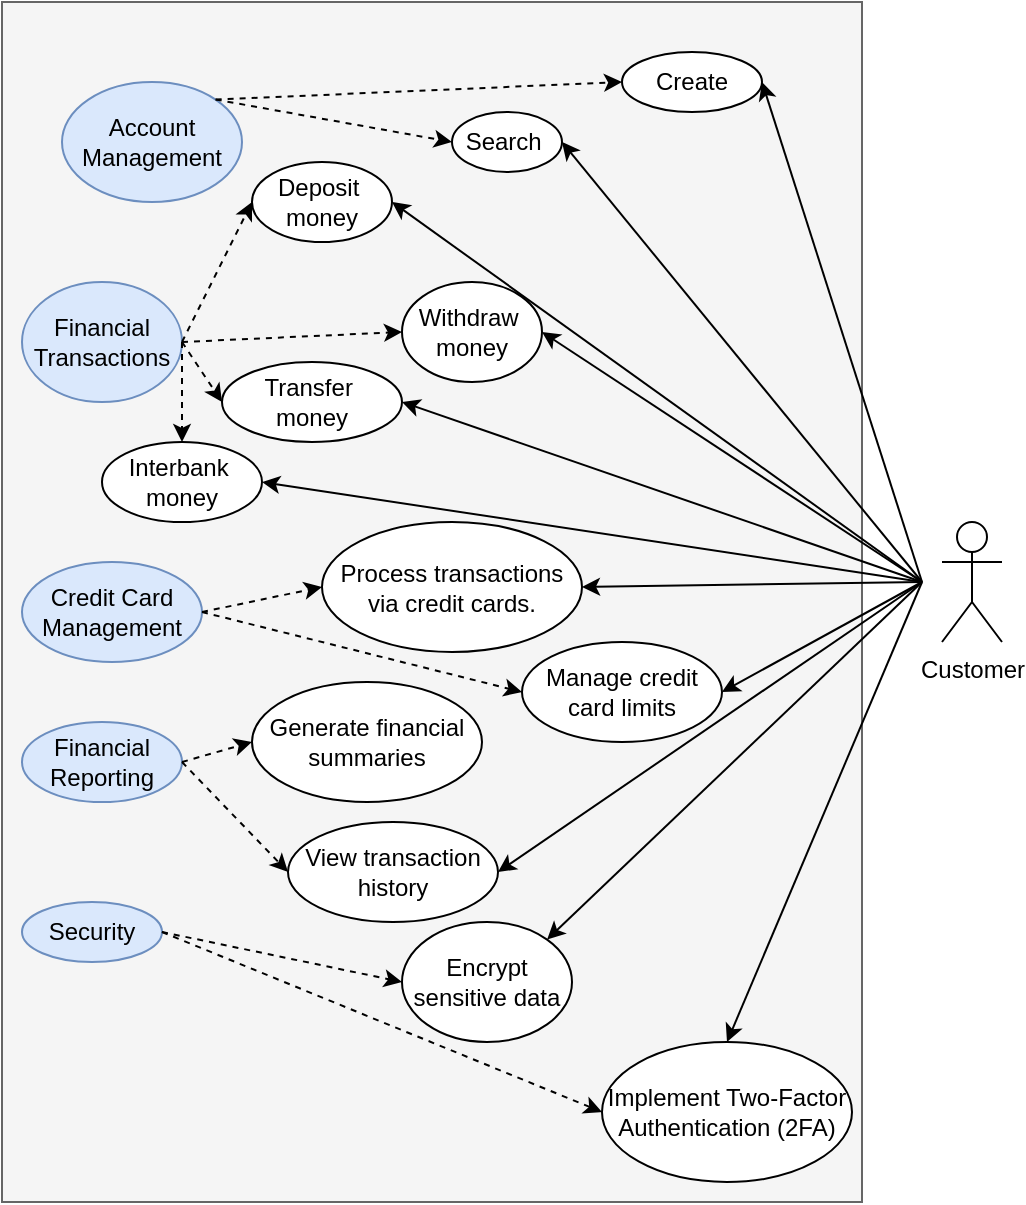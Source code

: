 <mxfile version="24.7.17" pages="5">
  <diagram name="Use Case Customer" id="FxqN7P3OjTNSeg7dQ-Ux">
    <mxGraphModel dx="2049" dy="1194" grid="1" gridSize="10" guides="1" tooltips="1" connect="1" arrows="1" fold="1" page="1" pageScale="1" pageWidth="850" pageHeight="1100" math="0" shadow="0">
      <root>
        <mxCell id="0" />
        <mxCell id="1" parent="0" />
        <mxCell id="iL1dggAstk5HhMA_ipjD-1" value="Customer" style="shape=umlActor;verticalLabelPosition=bottom;verticalAlign=top;html=1;outlineConnect=0;" parent="1" vertex="1">
          <mxGeometry x="700" y="420" width="30" height="60" as="geometry" />
        </mxCell>
        <mxCell id="iL1dggAstk5HhMA_ipjD-6" value="" style="rounded=0;whiteSpace=wrap;html=1;fillColor=#f5f5f5;fontColor=#333333;strokeColor=#666666;" parent="1" vertex="1">
          <mxGeometry x="230" y="160" width="430" height="600" as="geometry" />
        </mxCell>
        <mxCell id="iL1dggAstk5HhMA_ipjD-7" value="Account Management" style="ellipse;whiteSpace=wrap;html=1;fillColor=#dae8fc;strokeColor=#6c8ebf;" parent="1" vertex="1">
          <mxGeometry x="260" y="200" width="90" height="60" as="geometry" />
        </mxCell>
        <mxCell id="iL1dggAstk5HhMA_ipjD-8" value="Create" style="ellipse;whiteSpace=wrap;html=1;" parent="1" vertex="1">
          <mxGeometry x="540" y="185" width="70" height="30" as="geometry" />
        </mxCell>
        <mxCell id="iL1dggAstk5HhMA_ipjD-9" value="Search&amp;nbsp;" style="ellipse;whiteSpace=wrap;html=1;" parent="1" vertex="1">
          <mxGeometry x="455" y="215" width="55" height="30" as="geometry" />
        </mxCell>
        <mxCell id="iL1dggAstk5HhMA_ipjD-10" value="" style="endArrow=classic;html=1;rounded=0;dashed=1;exitX=1;exitY=0;exitDx=0;exitDy=0;entryX=0;entryY=0.5;entryDx=0;entryDy=0;" parent="1" source="iL1dggAstk5HhMA_ipjD-7" target="iL1dggAstk5HhMA_ipjD-8" edge="1">
          <mxGeometry width="50" height="50" relative="1" as="geometry">
            <mxPoint x="360" y="450" as="sourcePoint" />
            <mxPoint x="410" y="400" as="targetPoint" />
          </mxGeometry>
        </mxCell>
        <mxCell id="iL1dggAstk5HhMA_ipjD-11" value="" style="endArrow=classic;html=1;rounded=0;dashed=1;exitX=1;exitY=0;exitDx=0;exitDy=0;entryX=0;entryY=0.5;entryDx=0;entryDy=0;" parent="1" source="iL1dggAstk5HhMA_ipjD-7" target="iL1dggAstk5HhMA_ipjD-9" edge="1">
          <mxGeometry width="50" height="50" relative="1" as="geometry">
            <mxPoint x="317" y="209" as="sourcePoint" />
            <mxPoint x="370" y="175" as="targetPoint" />
          </mxGeometry>
        </mxCell>
        <mxCell id="iL1dggAstk5HhMA_ipjD-12" value="Financial Transactions" style="ellipse;whiteSpace=wrap;html=1;fillColor=#dae8fc;strokeColor=#6c8ebf;" parent="1" vertex="1">
          <mxGeometry x="240" y="300" width="80" height="60" as="geometry" />
        </mxCell>
        <mxCell id="iL1dggAstk5HhMA_ipjD-13" value="Deposit&amp;nbsp;&lt;div&gt;money&lt;/div&gt;" style="ellipse;whiteSpace=wrap;html=1;" parent="1" vertex="1">
          <mxGeometry x="355" y="240" width="70" height="40" as="geometry" />
        </mxCell>
        <mxCell id="iL1dggAstk5HhMA_ipjD-14" value="Interbank&amp;nbsp;&lt;div&gt;money&lt;/div&gt;" style="ellipse;whiteSpace=wrap;html=1;" parent="1" vertex="1">
          <mxGeometry x="280" y="380" width="80" height="40" as="geometry" />
        </mxCell>
        <mxCell id="iL1dggAstk5HhMA_ipjD-15" value="Withdraw&amp;nbsp;&lt;div&gt;money&lt;/div&gt;" style="ellipse;whiteSpace=wrap;html=1;" parent="1" vertex="1">
          <mxGeometry x="430" y="300" width="70" height="50" as="geometry" />
        </mxCell>
        <mxCell id="iL1dggAstk5HhMA_ipjD-16" value="Transfer&amp;nbsp;&lt;div&gt;money&lt;/div&gt;" style="ellipse;whiteSpace=wrap;html=1;" parent="1" vertex="1">
          <mxGeometry x="340" y="340" width="90" height="40" as="geometry" />
        </mxCell>
        <mxCell id="iL1dggAstk5HhMA_ipjD-17" value="" style="endArrow=classic;html=1;rounded=0;dashed=1;exitX=1;exitY=0.5;exitDx=0;exitDy=0;entryX=0;entryY=0.5;entryDx=0;entryDy=0;" parent="1" source="iL1dggAstk5HhMA_ipjD-12" target="iL1dggAstk5HhMA_ipjD-13" edge="1">
          <mxGeometry width="50" height="50" relative="1" as="geometry">
            <mxPoint x="317" y="209" as="sourcePoint" />
            <mxPoint x="380" y="215" as="targetPoint" />
          </mxGeometry>
        </mxCell>
        <mxCell id="iL1dggAstk5HhMA_ipjD-18" value="" style="endArrow=classic;html=1;rounded=0;dashed=1;exitX=1;exitY=0.5;exitDx=0;exitDy=0;entryX=0;entryY=0.5;entryDx=0;entryDy=0;" parent="1" source="iL1dggAstk5HhMA_ipjD-12" target="iL1dggAstk5HhMA_ipjD-15" edge="1">
          <mxGeometry width="50" height="50" relative="1" as="geometry">
            <mxPoint x="330" y="340" as="sourcePoint" />
            <mxPoint x="380" y="300" as="targetPoint" />
          </mxGeometry>
        </mxCell>
        <mxCell id="iL1dggAstk5HhMA_ipjD-19" value="" style="endArrow=classic;html=1;rounded=0;dashed=1;exitX=1;exitY=0.5;exitDx=0;exitDy=0;entryX=0.5;entryY=0;entryDx=0;entryDy=0;" parent="1" source="iL1dggAstk5HhMA_ipjD-12" target="iL1dggAstk5HhMA_ipjD-14" edge="1">
          <mxGeometry width="50" height="50" relative="1" as="geometry">
            <mxPoint x="330" y="340" as="sourcePoint" />
            <mxPoint x="380" y="300" as="targetPoint" />
          </mxGeometry>
        </mxCell>
        <mxCell id="iL1dggAstk5HhMA_ipjD-20" value="" style="endArrow=classic;html=1;rounded=0;dashed=1;exitX=1;exitY=0.5;exitDx=0;exitDy=0;entryX=0;entryY=0.5;entryDx=0;entryDy=0;" parent="1" source="iL1dggAstk5HhMA_ipjD-12" target="iL1dggAstk5HhMA_ipjD-16" edge="1">
          <mxGeometry width="50" height="50" relative="1" as="geometry">
            <mxPoint x="330" y="340" as="sourcePoint" />
            <mxPoint x="330" y="410" as="targetPoint" />
          </mxGeometry>
        </mxCell>
        <mxCell id="iL1dggAstk5HhMA_ipjD-21" value="Credit Card Management" style="ellipse;whiteSpace=wrap;html=1;fillColor=#dae8fc;strokeColor=#6c8ebf;" parent="1" vertex="1">
          <mxGeometry x="240" y="440" width="90" height="50" as="geometry" />
        </mxCell>
        <mxCell id="iL1dggAstk5HhMA_ipjD-22" value="Process transactions via credit cards." style="ellipse;whiteSpace=wrap;html=1;" parent="1" vertex="1">
          <mxGeometry x="390" y="420" width="130" height="65" as="geometry" />
        </mxCell>
        <mxCell id="iL1dggAstk5HhMA_ipjD-23" value="Manage credit card limits" style="ellipse;whiteSpace=wrap;html=1;" parent="1" vertex="1">
          <mxGeometry x="490" y="480" width="100" height="50" as="geometry" />
        </mxCell>
        <mxCell id="iL1dggAstk5HhMA_ipjD-24" value="" style="endArrow=classic;html=1;rounded=0;dashed=1;exitX=1;exitY=0.5;exitDx=0;exitDy=0;entryX=0;entryY=0.5;entryDx=0;entryDy=0;" parent="1" source="iL1dggAstk5HhMA_ipjD-21" target="iL1dggAstk5HhMA_ipjD-22" edge="1">
          <mxGeometry width="50" height="50" relative="1" as="geometry">
            <mxPoint x="330" y="340" as="sourcePoint" />
            <mxPoint x="330" y="410" as="targetPoint" />
          </mxGeometry>
        </mxCell>
        <mxCell id="iL1dggAstk5HhMA_ipjD-25" value="" style="endArrow=classic;html=1;rounded=0;dashed=1;exitX=1;exitY=0.5;exitDx=0;exitDy=0;entryX=0;entryY=0.5;entryDx=0;entryDy=0;" parent="1" source="iL1dggAstk5HhMA_ipjD-21" target="iL1dggAstk5HhMA_ipjD-23" edge="1">
          <mxGeometry width="50" height="50" relative="1" as="geometry">
            <mxPoint x="330" y="515" as="sourcePoint" />
            <mxPoint x="360" y="508" as="targetPoint" />
          </mxGeometry>
        </mxCell>
        <mxCell id="iL1dggAstk5HhMA_ipjD-27" value="Financial Reporting" style="ellipse;whiteSpace=wrap;html=1;fillColor=#dae8fc;strokeColor=#6c8ebf;" parent="1" vertex="1">
          <mxGeometry x="240" y="520" width="80" height="40" as="geometry" />
        </mxCell>
        <mxCell id="iL1dggAstk5HhMA_ipjD-28" value="View transaction history" style="ellipse;whiteSpace=wrap;html=1;" parent="1" vertex="1">
          <mxGeometry x="373" y="570" width="105" height="50" as="geometry" />
        </mxCell>
        <mxCell id="iL1dggAstk5HhMA_ipjD-29" value="Generate financial summaries" style="ellipse;whiteSpace=wrap;html=1;" parent="1" vertex="1">
          <mxGeometry x="355" y="500" width="115" height="60" as="geometry" />
        </mxCell>
        <mxCell id="iL1dggAstk5HhMA_ipjD-30" value="Security" style="ellipse;whiteSpace=wrap;html=1;fillColor=#dae8fc;strokeColor=#6c8ebf;" parent="1" vertex="1">
          <mxGeometry x="240" y="610" width="70" height="30" as="geometry" />
        </mxCell>
        <mxCell id="iL1dggAstk5HhMA_ipjD-31" value="Implement Two-Factor Authentication (2FA)" style="ellipse;whiteSpace=wrap;html=1;" parent="1" vertex="1">
          <mxGeometry x="530" y="680" width="125" height="70" as="geometry" />
        </mxCell>
        <mxCell id="iL1dggAstk5HhMA_ipjD-32" value="Encrypt sensitive data" style="ellipse;whiteSpace=wrap;html=1;" parent="1" vertex="1">
          <mxGeometry x="430" y="620" width="85" height="60" as="geometry" />
        </mxCell>
        <mxCell id="iL1dggAstk5HhMA_ipjD-33" value="" style="endArrow=classic;html=1;rounded=0;dashed=1;exitX=1;exitY=0.5;exitDx=0;exitDy=0;entryX=0;entryY=0.5;entryDx=0;entryDy=0;" parent="1" source="iL1dggAstk5HhMA_ipjD-27" target="iL1dggAstk5HhMA_ipjD-28" edge="1">
          <mxGeometry width="50" height="50" relative="1" as="geometry">
            <mxPoint x="330" y="515" as="sourcePoint" />
            <mxPoint x="380" y="555" as="targetPoint" />
          </mxGeometry>
        </mxCell>
        <mxCell id="iL1dggAstk5HhMA_ipjD-34" value="" style="endArrow=classic;html=1;rounded=0;dashed=1;exitX=1;exitY=0.5;exitDx=0;exitDy=0;entryX=0;entryY=0.5;entryDx=0;entryDy=0;" parent="1" source="iL1dggAstk5HhMA_ipjD-27" target="iL1dggAstk5HhMA_ipjD-29" edge="1">
          <mxGeometry width="50" height="50" relative="1" as="geometry">
            <mxPoint x="330" y="630" as="sourcePoint" />
            <mxPoint x="360" y="625" as="targetPoint" />
          </mxGeometry>
        </mxCell>
        <mxCell id="iL1dggAstk5HhMA_ipjD-35" value="" style="endArrow=classic;html=1;rounded=0;dashed=1;exitX=1;exitY=0.5;exitDx=0;exitDy=0;entryX=0;entryY=0.5;entryDx=0;entryDy=0;" parent="1" source="iL1dggAstk5HhMA_ipjD-30" target="iL1dggAstk5HhMA_ipjD-31" edge="1">
          <mxGeometry width="50" height="50" relative="1" as="geometry">
            <mxPoint x="330" y="630" as="sourcePoint" />
            <mxPoint x="360" y="690" as="targetPoint" />
          </mxGeometry>
        </mxCell>
        <mxCell id="iL1dggAstk5HhMA_ipjD-36" value="" style="endArrow=classic;html=1;rounded=0;dashed=1;exitX=1;exitY=0.5;exitDx=0;exitDy=0;entryX=0;entryY=0.5;entryDx=0;entryDy=0;" parent="1" source="iL1dggAstk5HhMA_ipjD-30" target="iL1dggAstk5HhMA_ipjD-32" edge="1">
          <mxGeometry width="50" height="50" relative="1" as="geometry">
            <mxPoint x="310" y="745" as="sourcePoint" />
            <mxPoint x="368" y="765" as="targetPoint" />
          </mxGeometry>
        </mxCell>
        <mxCell id="iL1dggAstk5HhMA_ipjD-37" value="" style="endArrow=classic;html=1;rounded=0;entryX=1;entryY=0.5;entryDx=0;entryDy=0;" parent="1" target="iL1dggAstk5HhMA_ipjD-8" edge="1">
          <mxGeometry width="50" height="50" relative="1" as="geometry">
            <mxPoint x="690" y="450" as="sourcePoint" />
            <mxPoint x="790" y="200" as="targetPoint" />
          </mxGeometry>
        </mxCell>
        <mxCell id="iL1dggAstk5HhMA_ipjD-38" value="" style="endArrow=classic;html=1;rounded=0;entryX=1;entryY=0.5;entryDx=0;entryDy=0;" parent="1" target="iL1dggAstk5HhMA_ipjD-13" edge="1">
          <mxGeometry width="50" height="50" relative="1" as="geometry">
            <mxPoint x="690" y="450" as="sourcePoint" />
            <mxPoint x="440" y="175" as="targetPoint" />
          </mxGeometry>
        </mxCell>
        <mxCell id="iL1dggAstk5HhMA_ipjD-39" value="" style="endArrow=classic;html=1;rounded=0;entryX=1;entryY=0.5;entryDx=0;entryDy=0;" parent="1" target="iL1dggAstk5HhMA_ipjD-15" edge="1">
          <mxGeometry width="50" height="50" relative="1" as="geometry">
            <mxPoint x="690" y="450" as="sourcePoint" />
            <mxPoint x="450" y="300" as="targetPoint" />
          </mxGeometry>
        </mxCell>
        <mxCell id="iL1dggAstk5HhMA_ipjD-40" value="" style="endArrow=classic;html=1;rounded=0;entryX=1;entryY=0.5;entryDx=0;entryDy=0;" parent="1" target="iL1dggAstk5HhMA_ipjD-16" edge="1">
          <mxGeometry width="50" height="50" relative="1" as="geometry">
            <mxPoint x="690" y="450" as="sourcePoint" />
            <mxPoint x="450" y="365" as="targetPoint" />
          </mxGeometry>
        </mxCell>
        <mxCell id="LgG8pjzgoiAUaHHnG0u5-1" value="" style="endArrow=classic;html=1;rounded=0;entryX=1;entryY=0.5;entryDx=0;entryDy=0;" edge="1" parent="1" target="iL1dggAstk5HhMA_ipjD-9">
          <mxGeometry width="50" height="50" relative="1" as="geometry">
            <mxPoint x="690" y="450" as="sourcePoint" />
            <mxPoint x="450" y="300" as="targetPoint" />
          </mxGeometry>
        </mxCell>
        <mxCell id="RN4zzXeUg7lWBW6mwuEM-1" value="" style="endArrow=classic;html=1;rounded=0;entryX=1;entryY=0.5;entryDx=0;entryDy=0;" edge="1" parent="1" target="iL1dggAstk5HhMA_ipjD-14">
          <mxGeometry width="50" height="50" relative="1" as="geometry">
            <mxPoint x="690" y="450" as="sourcePoint" />
            <mxPoint x="470" y="360" as="targetPoint" />
          </mxGeometry>
        </mxCell>
        <mxCell id="kCnCfiNBlErg4zuZVzkP-1" value="" style="endArrow=classic;html=1;rounded=0;entryX=1;entryY=0.5;entryDx=0;entryDy=0;" edge="1" parent="1" target="iL1dggAstk5HhMA_ipjD-22">
          <mxGeometry width="50" height="50" relative="1" as="geometry">
            <mxPoint x="690" y="450" as="sourcePoint" />
            <mxPoint x="458" y="420" as="targetPoint" />
          </mxGeometry>
        </mxCell>
        <mxCell id="kCnCfiNBlErg4zuZVzkP-2" value="" style="endArrow=classic;html=1;rounded=0;entryX=1;entryY=0.5;entryDx=0;entryDy=0;" edge="1" parent="1" target="iL1dggAstk5HhMA_ipjD-23">
          <mxGeometry width="50" height="50" relative="1" as="geometry">
            <mxPoint x="690" y="450" as="sourcePoint" />
            <mxPoint x="500" y="483" as="targetPoint" />
          </mxGeometry>
        </mxCell>
        <mxCell id="kCnCfiNBlErg4zuZVzkP-3" value="" style="endArrow=classic;html=1;rounded=0;entryX=1;entryY=0;entryDx=0;entryDy=0;" edge="1" parent="1" target="iL1dggAstk5HhMA_ipjD-32">
          <mxGeometry width="50" height="50" relative="1" as="geometry">
            <mxPoint x="690" y="450" as="sourcePoint" />
            <mxPoint x="480" y="555" as="targetPoint" />
          </mxGeometry>
        </mxCell>
        <mxCell id="kCnCfiNBlErg4zuZVzkP-4" value="" style="endArrow=classic;html=1;rounded=0;entryX=1;entryY=0.5;entryDx=0;entryDy=0;" edge="1" parent="1" target="iL1dggAstk5HhMA_ipjD-28">
          <mxGeometry width="50" height="50" relative="1" as="geometry">
            <mxPoint x="690" y="450" as="sourcePoint" />
            <mxPoint x="475" y="690" as="targetPoint" />
          </mxGeometry>
        </mxCell>
        <mxCell id="HoR1_xkZ7NiKURdRUDlt-1" value="" style="endArrow=classic;html=1;rounded=0;entryX=0.5;entryY=0;entryDx=0;entryDy=0;" edge="1" parent="1" target="iL1dggAstk5HhMA_ipjD-31">
          <mxGeometry width="50" height="50" relative="1" as="geometry">
            <mxPoint x="690" y="450" as="sourcePoint" />
            <mxPoint x="547" y="719" as="targetPoint" />
          </mxGeometry>
        </mxCell>
      </root>
    </mxGraphModel>
  </diagram>
  <diagram id="gXuRmr-D-Zt9fpSKmtq3" name="Use Case Staff">
    <mxGraphModel dx="1434" dy="836" grid="1" gridSize="10" guides="1" tooltips="1" connect="1" arrows="1" fold="1" page="1" pageScale="1" pageWidth="850" pageHeight="1100" math="0" shadow="0">
      <root>
        <mxCell id="0" />
        <mxCell id="1" parent="0" />
        <mxCell id="OmfUGPaD7Y4RvRRNWek8-2" value="Bank Staff" style="shape=umlActor;verticalLabelPosition=bottom;verticalAlign=top;html=1;outlineConnect=0;" vertex="1" parent="1">
          <mxGeometry x="700" y="445" width="30" height="60" as="geometry" />
        </mxCell>
        <mxCell id="OmfUGPaD7Y4RvRRNWek8-4" value="" style="rounded=0;whiteSpace=wrap;html=1;fillColor=#f5f5f5;fontColor=#333333;strokeColor=#666666;" vertex="1" parent="1">
          <mxGeometry x="230" y="200" width="430" height="570" as="geometry" />
        </mxCell>
        <mxCell id="OmfUGPaD7Y4RvRRNWek8-5" value="Account Management" style="ellipse;whiteSpace=wrap;html=1;fillColor=#dae8fc;strokeColor=#6c8ebf;" vertex="1" parent="1">
          <mxGeometry x="310" y="220" width="90" height="60" as="geometry" />
        </mxCell>
        <mxCell id="OmfUGPaD7Y4RvRRNWek8-6" value="Create" style="ellipse;whiteSpace=wrap;html=1;" vertex="1" parent="1">
          <mxGeometry x="537.5" y="220" width="70" height="30" as="geometry" />
        </mxCell>
        <mxCell id="OmfUGPaD7Y4RvRRNWek8-7" value="Search&amp;nbsp;" style="ellipse;whiteSpace=wrap;html=1;" vertex="1" parent="1">
          <mxGeometry x="465" y="250" width="55" height="30" as="geometry" />
        </mxCell>
        <mxCell id="OmfUGPaD7Y4RvRRNWek8-8" value="" style="endArrow=classic;html=1;rounded=0;dashed=1;exitX=1;exitY=0;exitDx=0;exitDy=0;entryX=0;entryY=0.5;entryDx=0;entryDy=0;" edge="1" parent="1" source="OmfUGPaD7Y4RvRRNWek8-5" target="OmfUGPaD7Y4RvRRNWek8-6">
          <mxGeometry width="50" height="50" relative="1" as="geometry">
            <mxPoint x="360" y="450" as="sourcePoint" />
            <mxPoint x="410" y="400" as="targetPoint" />
          </mxGeometry>
        </mxCell>
        <mxCell id="OmfUGPaD7Y4RvRRNWek8-9" value="" style="endArrow=classic;html=1;rounded=0;dashed=1;exitX=1;exitY=0;exitDx=0;exitDy=0;entryX=0;entryY=0.5;entryDx=0;entryDy=0;" edge="1" parent="1" source="OmfUGPaD7Y4RvRRNWek8-5" target="OmfUGPaD7Y4RvRRNWek8-7">
          <mxGeometry width="50" height="50" relative="1" as="geometry">
            <mxPoint x="317" y="209" as="sourcePoint" />
            <mxPoint x="370" y="175" as="targetPoint" />
          </mxGeometry>
        </mxCell>
        <mxCell id="OmfUGPaD7Y4RvRRNWek8-10" value="Financial Transactions" style="ellipse;whiteSpace=wrap;html=1;fillColor=#dae8fc;strokeColor=#6c8ebf;" vertex="1" parent="1">
          <mxGeometry x="240" y="300" width="80" height="60" as="geometry" />
        </mxCell>
        <mxCell id="OmfUGPaD7Y4RvRRNWek8-11" value="Deposit&amp;nbsp;&lt;div&gt;money&lt;/div&gt;" style="ellipse;whiteSpace=wrap;html=1;" vertex="1" parent="1">
          <mxGeometry x="410" y="290" width="70" height="40" as="geometry" />
        </mxCell>
        <mxCell id="OmfUGPaD7Y4RvRRNWek8-12" value="Interbank&amp;nbsp;&lt;div&gt;money&lt;/div&gt;" style="ellipse;whiteSpace=wrap;html=1;" vertex="1" parent="1">
          <mxGeometry x="360" y="380" width="80" height="40" as="geometry" />
        </mxCell>
        <mxCell id="OmfUGPaD7Y4RvRRNWek8-13" value="Withdraw&amp;nbsp;&lt;div&gt;money&lt;/div&gt;" style="ellipse;whiteSpace=wrap;html=1;" vertex="1" parent="1">
          <mxGeometry x="480" y="310" width="70" height="50" as="geometry" />
        </mxCell>
        <mxCell id="OmfUGPaD7Y4RvRRNWek8-14" value="Transfer&amp;nbsp;&lt;div&gt;money&lt;/div&gt;" style="ellipse;whiteSpace=wrap;html=1;" vertex="1" parent="1">
          <mxGeometry x="475" y="370" width="90" height="40" as="geometry" />
        </mxCell>
        <mxCell id="OmfUGPaD7Y4RvRRNWek8-15" value="" style="endArrow=classic;html=1;rounded=0;dashed=1;exitX=1;exitY=0.5;exitDx=0;exitDy=0;entryX=0;entryY=0.5;entryDx=0;entryDy=0;" edge="1" parent="1" source="OmfUGPaD7Y4RvRRNWek8-10" target="OmfUGPaD7Y4RvRRNWek8-11">
          <mxGeometry width="50" height="50" relative="1" as="geometry">
            <mxPoint x="317" y="209" as="sourcePoint" />
            <mxPoint x="380" y="215" as="targetPoint" />
          </mxGeometry>
        </mxCell>
        <mxCell id="OmfUGPaD7Y4RvRRNWek8-16" value="" style="endArrow=classic;html=1;rounded=0;dashed=1;exitX=1;exitY=0.5;exitDx=0;exitDy=0;entryX=0;entryY=0.5;entryDx=0;entryDy=0;" edge="1" parent="1" source="OmfUGPaD7Y4RvRRNWek8-10" target="OmfUGPaD7Y4RvRRNWek8-13">
          <mxGeometry width="50" height="50" relative="1" as="geometry">
            <mxPoint x="330" y="340" as="sourcePoint" />
            <mxPoint x="380" y="300" as="targetPoint" />
          </mxGeometry>
        </mxCell>
        <mxCell id="OmfUGPaD7Y4RvRRNWek8-17" value="" style="endArrow=classic;html=1;rounded=0;dashed=1;exitX=1;exitY=0.5;exitDx=0;exitDy=0;entryX=0.5;entryY=0;entryDx=0;entryDy=0;" edge="1" parent="1" source="OmfUGPaD7Y4RvRRNWek8-10" target="OmfUGPaD7Y4RvRRNWek8-12">
          <mxGeometry width="50" height="50" relative="1" as="geometry">
            <mxPoint x="330" y="340" as="sourcePoint" />
            <mxPoint x="380" y="300" as="targetPoint" />
          </mxGeometry>
        </mxCell>
        <mxCell id="OmfUGPaD7Y4RvRRNWek8-18" value="" style="endArrow=classic;html=1;rounded=0;dashed=1;exitX=1;exitY=0.5;exitDx=0;exitDy=0;entryX=0;entryY=0.5;entryDx=0;entryDy=0;" edge="1" parent="1" source="OmfUGPaD7Y4RvRRNWek8-10" target="OmfUGPaD7Y4RvRRNWek8-14">
          <mxGeometry width="50" height="50" relative="1" as="geometry">
            <mxPoint x="330" y="340" as="sourcePoint" />
            <mxPoint x="330" y="410" as="targetPoint" />
          </mxGeometry>
        </mxCell>
        <mxCell id="OmfUGPaD7Y4RvRRNWek8-19" value="Credit Card Management" style="ellipse;whiteSpace=wrap;html=1;fillColor=#dae8fc;strokeColor=#6c8ebf;" vertex="1" parent="1">
          <mxGeometry x="285" y="447.5" width="90" height="50" as="geometry" />
        </mxCell>
        <mxCell id="OmfUGPaD7Y4RvRRNWek8-20" value="Process transactions via credit cards." style="ellipse;whiteSpace=wrap;html=1;" vertex="1" parent="1">
          <mxGeometry x="457.5" y="440" width="130" height="65" as="geometry" />
        </mxCell>
        <mxCell id="OmfUGPaD7Y4RvRRNWek8-21" value="Manage credit card limits" style="ellipse;whiteSpace=wrap;html=1;" vertex="1" parent="1">
          <mxGeometry x="375" y="505" width="100" height="50" as="geometry" />
        </mxCell>
        <mxCell id="OmfUGPaD7Y4RvRRNWek8-22" value="" style="endArrow=classic;html=1;rounded=0;dashed=1;exitX=1;exitY=0.5;exitDx=0;exitDy=0;entryX=0;entryY=0.5;entryDx=0;entryDy=0;" edge="1" parent="1" source="OmfUGPaD7Y4RvRRNWek8-19" target="OmfUGPaD7Y4RvRRNWek8-20">
          <mxGeometry width="50" height="50" relative="1" as="geometry">
            <mxPoint x="330" y="340" as="sourcePoint" />
            <mxPoint x="330" y="410" as="targetPoint" />
          </mxGeometry>
        </mxCell>
        <mxCell id="OmfUGPaD7Y4RvRRNWek8-23" value="" style="endArrow=classic;html=1;rounded=0;dashed=1;exitX=1;exitY=0.5;exitDx=0;exitDy=0;entryX=0;entryY=0.5;entryDx=0;entryDy=0;" edge="1" parent="1" source="OmfUGPaD7Y4RvRRNWek8-19" target="OmfUGPaD7Y4RvRRNWek8-21">
          <mxGeometry width="50" height="50" relative="1" as="geometry">
            <mxPoint x="330" y="515" as="sourcePoint" />
            <mxPoint x="360" y="508" as="targetPoint" />
          </mxGeometry>
        </mxCell>
        <mxCell id="OmfUGPaD7Y4RvRRNWek8-24" value="Financial Reporting" style="ellipse;whiteSpace=wrap;html=1;fillColor=#dae8fc;strokeColor=#6c8ebf;" vertex="1" parent="1">
          <mxGeometry x="295" y="580" width="80" height="40" as="geometry" />
        </mxCell>
        <mxCell id="OmfUGPaD7Y4RvRRNWek8-25" value="View transaction history" style="ellipse;whiteSpace=wrap;html=1;" vertex="1" parent="1">
          <mxGeometry x="440" y="560" width="105" height="50" as="geometry" />
        </mxCell>
        <mxCell id="OmfUGPaD7Y4RvRRNWek8-26" value="Generate financial summaries" style="ellipse;whiteSpace=wrap;html=1;" vertex="1" parent="1">
          <mxGeometry x="375" y="620" width="115" height="60" as="geometry" />
        </mxCell>
        <mxCell id="OmfUGPaD7Y4RvRRNWek8-27" value="Security" style="ellipse;whiteSpace=wrap;html=1;fillColor=#dae8fc;strokeColor=#6c8ebf;" vertex="1" parent="1">
          <mxGeometry x="310" y="690" width="70" height="30" as="geometry" />
        </mxCell>
        <mxCell id="OmfUGPaD7Y4RvRRNWek8-28" value="Implement Two-Factor Authentication (2FA)" style="ellipse;whiteSpace=wrap;html=1;" vertex="1" parent="1">
          <mxGeometry x="420" y="690" width="125" height="70" as="geometry" />
        </mxCell>
        <mxCell id="OmfUGPaD7Y4RvRRNWek8-29" value="Encrypt sensitive data" style="ellipse;whiteSpace=wrap;html=1;" vertex="1" parent="1">
          <mxGeometry x="530" y="630" width="85" height="60" as="geometry" />
        </mxCell>
        <mxCell id="OmfUGPaD7Y4RvRRNWek8-30" value="" style="endArrow=classic;html=1;rounded=0;dashed=1;exitX=1;exitY=0.5;exitDx=0;exitDy=0;entryX=0;entryY=0.5;entryDx=0;entryDy=0;" edge="1" parent="1" source="OmfUGPaD7Y4RvRRNWek8-24" target="OmfUGPaD7Y4RvRRNWek8-25">
          <mxGeometry width="50" height="50" relative="1" as="geometry">
            <mxPoint x="330" y="515" as="sourcePoint" />
            <mxPoint x="380" y="555" as="targetPoint" />
          </mxGeometry>
        </mxCell>
        <mxCell id="OmfUGPaD7Y4RvRRNWek8-31" value="" style="endArrow=classic;html=1;rounded=0;dashed=1;exitX=1;exitY=0.5;exitDx=0;exitDy=0;entryX=0;entryY=0.5;entryDx=0;entryDy=0;" edge="1" parent="1" source="OmfUGPaD7Y4RvRRNWek8-24" target="OmfUGPaD7Y4RvRRNWek8-26">
          <mxGeometry width="50" height="50" relative="1" as="geometry">
            <mxPoint x="330" y="630" as="sourcePoint" />
            <mxPoint x="360" y="625" as="targetPoint" />
          </mxGeometry>
        </mxCell>
        <mxCell id="OmfUGPaD7Y4RvRRNWek8-32" value="" style="endArrow=classic;html=1;rounded=0;dashed=1;exitX=1;exitY=0.5;exitDx=0;exitDy=0;entryX=0;entryY=0.5;entryDx=0;entryDy=0;" edge="1" parent="1" source="OmfUGPaD7Y4RvRRNWek8-27" target="OmfUGPaD7Y4RvRRNWek8-28">
          <mxGeometry width="50" height="50" relative="1" as="geometry">
            <mxPoint x="330" y="630" as="sourcePoint" />
            <mxPoint x="360" y="690" as="targetPoint" />
          </mxGeometry>
        </mxCell>
        <mxCell id="OmfUGPaD7Y4RvRRNWek8-33" value="" style="endArrow=classic;html=1;rounded=0;dashed=1;exitX=1;exitY=0.5;exitDx=0;exitDy=0;entryX=0;entryY=0.5;entryDx=0;entryDy=0;" edge="1" parent="1" source="OmfUGPaD7Y4RvRRNWek8-27" target="OmfUGPaD7Y4RvRRNWek8-29">
          <mxGeometry width="50" height="50" relative="1" as="geometry">
            <mxPoint x="310" y="745" as="sourcePoint" />
            <mxPoint x="368" y="765" as="targetPoint" />
          </mxGeometry>
        </mxCell>
        <mxCell id="OmfUGPaD7Y4RvRRNWek8-40" value="" style="endArrow=classic;html=1;rounded=0;entryX=1;entryY=0.5;entryDx=0;entryDy=0;" edge="1" parent="1" target="OmfUGPaD7Y4RvRRNWek8-6">
          <mxGeometry width="50" height="50" relative="1" as="geometry">
            <mxPoint x="690" y="480" as="sourcePoint" />
            <mxPoint x="450" y="300" as="targetPoint" />
          </mxGeometry>
        </mxCell>
        <mxCell id="OmfUGPaD7Y4RvRRNWek8-41" value="" style="endArrow=classic;html=1;rounded=0;entryX=1;entryY=0.5;entryDx=0;entryDy=0;" edge="1" parent="1" target="OmfUGPaD7Y4RvRRNWek8-7">
          <mxGeometry width="50" height="50" relative="1" as="geometry">
            <mxPoint x="690" y="480" as="sourcePoint" />
            <mxPoint x="500" y="483" as="targetPoint" />
          </mxGeometry>
        </mxCell>
        <mxCell id="mHUce6e9yczHX0Mlk2Wd-1" value="" style="endArrow=classic;html=1;rounded=0;entryX=1;entryY=0.5;entryDx=0;entryDy=0;" edge="1" parent="1" target="OmfUGPaD7Y4RvRRNWek8-14">
          <mxGeometry width="50" height="50" relative="1" as="geometry">
            <mxPoint x="690" y="480" as="sourcePoint" />
            <mxPoint x="435" y="215" as="targetPoint" />
          </mxGeometry>
        </mxCell>
        <mxCell id="mHUce6e9yczHX0Mlk2Wd-2" value="" style="endArrow=classic;html=1;rounded=0;entryX=1;entryY=0.5;entryDx=0;entryDy=0;" edge="1" parent="1" target="OmfUGPaD7Y4RvRRNWek8-13">
          <mxGeometry width="50" height="50" relative="1" as="geometry">
            <mxPoint x="690" y="480" as="sourcePoint" />
            <mxPoint x="480" y="415" as="targetPoint" />
          </mxGeometry>
        </mxCell>
        <mxCell id="TWIkx1sPo3W_lo3YZmJf-1" value="" style="endArrow=classic;html=1;rounded=0;entryX=1;entryY=0.5;entryDx=0;entryDy=0;" edge="1" parent="1" target="OmfUGPaD7Y4RvRRNWek8-12">
          <mxGeometry width="50" height="50" relative="1" as="geometry">
            <mxPoint x="690" y="480" as="sourcePoint" />
            <mxPoint x="480" y="415" as="targetPoint" />
          </mxGeometry>
        </mxCell>
        <mxCell id="jVLWJc3Pibk_sHxqXQfT-1" value="" style="endArrow=classic;html=1;rounded=0;entryX=1;entryY=0.5;entryDx=0;entryDy=0;" edge="1" parent="1" target="OmfUGPaD7Y4RvRRNWek8-21">
          <mxGeometry width="50" height="50" relative="1" as="geometry">
            <mxPoint x="690" y="480" as="sourcePoint" />
            <mxPoint x="370" y="430" as="targetPoint" />
          </mxGeometry>
        </mxCell>
        <mxCell id="jVLWJc3Pibk_sHxqXQfT-2" value="" style="endArrow=classic;html=1;rounded=0;entryX=1;entryY=0.5;entryDx=0;entryDy=0;" edge="1" parent="1" target="OmfUGPaD7Y4RvRRNWek8-20">
          <mxGeometry width="50" height="50" relative="1" as="geometry">
            <mxPoint x="690" y="480" as="sourcePoint" />
            <mxPoint x="480" y="555" as="targetPoint" />
          </mxGeometry>
        </mxCell>
        <mxCell id="hkGvmQEQRSxqLC09JwrU-1" value="" style="endArrow=classic;html=1;rounded=0;entryX=1;entryY=0.5;entryDx=0;entryDy=0;" edge="1" parent="1" target="OmfUGPaD7Y4RvRRNWek8-26">
          <mxGeometry width="50" height="50" relative="1" as="geometry">
            <mxPoint x="690" y="480" as="sourcePoint" />
            <mxPoint x="480" y="555" as="targetPoint" />
          </mxGeometry>
        </mxCell>
        <mxCell id="N0hyXrvRaaVkSV7GJYR1-1" value="" style="endArrow=classic;html=1;rounded=0;entryX=0.5;entryY=0;entryDx=0;entryDy=0;" edge="1" parent="1" target="OmfUGPaD7Y4RvRRNWek8-29">
          <mxGeometry width="50" height="50" relative="1" as="geometry">
            <mxPoint x="690" y="480" as="sourcePoint" />
            <mxPoint x="475" y="690" as="targetPoint" />
          </mxGeometry>
        </mxCell>
      </root>
    </mxGraphModel>
  </diagram>
  <diagram id="-354rRjIdIWZHdiVIXml" name="Use Case System">
    <mxGraphModel dx="1434" dy="836" grid="1" gridSize="10" guides="1" tooltips="1" connect="1" arrows="1" fold="1" page="1" pageScale="1" pageWidth="850" pageHeight="1100" math="0" shadow="0">
      <root>
        <mxCell id="0" />
        <mxCell id="1" parent="0" />
        <mxCell id="B4jjbfSWEwSxJQm7GRYb-3" value="System" style="shape=umlActor;verticalLabelPosition=bottom;verticalAlign=top;html=1;outlineConnect=0;" vertex="1" parent="1">
          <mxGeometry x="720" y="430" width="30" height="60" as="geometry" />
        </mxCell>
        <mxCell id="B4jjbfSWEwSxJQm7GRYb-4" value="" style="rounded=0;whiteSpace=wrap;html=1;fillColor=#f5f5f5;fontColor=#333333;strokeColor=#666666;" vertex="1" parent="1">
          <mxGeometry x="190" y="170" width="480" height="652.5" as="geometry" />
        </mxCell>
        <mxCell id="B4jjbfSWEwSxJQm7GRYb-5" value="Account Management" style="ellipse;whiteSpace=wrap;html=1;fillColor=#dae8fc;strokeColor=#6c8ebf;" vertex="1" parent="1">
          <mxGeometry x="230" y="250" width="90" height="60" as="geometry" />
        </mxCell>
        <mxCell id="B4jjbfSWEwSxJQm7GRYb-6" value="Create" style="ellipse;whiteSpace=wrap;html=1;" vertex="1" parent="1">
          <mxGeometry x="385" y="190" width="70" height="30" as="geometry" />
        </mxCell>
        <mxCell id="B4jjbfSWEwSxJQm7GRYb-7" value="Search&amp;nbsp;" style="ellipse;whiteSpace=wrap;html=1;" vertex="1" parent="1">
          <mxGeometry x="530" y="210" width="55" height="30" as="geometry" />
        </mxCell>
        <mxCell id="B4jjbfSWEwSxJQm7GRYb-8" value="" style="endArrow=classic;html=1;rounded=0;dashed=1;exitX=1;exitY=0;exitDx=0;exitDy=0;entryX=0;entryY=0.5;entryDx=0;entryDy=0;" edge="1" parent="1" source="B4jjbfSWEwSxJQm7GRYb-5" target="B4jjbfSWEwSxJQm7GRYb-6">
          <mxGeometry width="50" height="50" relative="1" as="geometry">
            <mxPoint x="360" y="450" as="sourcePoint" />
            <mxPoint x="410" y="400" as="targetPoint" />
          </mxGeometry>
        </mxCell>
        <mxCell id="B4jjbfSWEwSxJQm7GRYb-9" value="" style="endArrow=classic;html=1;rounded=0;dashed=1;exitX=1;exitY=0;exitDx=0;exitDy=0;entryX=0;entryY=0.5;entryDx=0;entryDy=0;" edge="1" parent="1" source="B4jjbfSWEwSxJQm7GRYb-5" target="B4jjbfSWEwSxJQm7GRYb-7">
          <mxGeometry width="50" height="50" relative="1" as="geometry">
            <mxPoint x="317" y="209" as="sourcePoint" />
            <mxPoint x="370" y="175" as="targetPoint" />
          </mxGeometry>
        </mxCell>
        <mxCell id="B4jjbfSWEwSxJQm7GRYb-10" value="Financial Transactions" style="ellipse;whiteSpace=wrap;html=1;fillColor=#dae8fc;strokeColor=#6c8ebf;" vertex="1" parent="1">
          <mxGeometry x="210" y="340" width="80" height="60" as="geometry" />
        </mxCell>
        <mxCell id="B4jjbfSWEwSxJQm7GRYb-11" value="Deposit&amp;nbsp;&lt;div&gt;money&lt;/div&gt;" style="ellipse;whiteSpace=wrap;html=1;" vertex="1" parent="1">
          <mxGeometry x="430" y="260" width="70" height="40" as="geometry" />
        </mxCell>
        <mxCell id="B4jjbfSWEwSxJQm7GRYb-12" value="Interbank&amp;nbsp;&lt;div&gt;money&lt;/div&gt;" style="ellipse;whiteSpace=wrap;html=1;" vertex="1" parent="1">
          <mxGeometry x="350" y="400" width="80" height="40" as="geometry" />
        </mxCell>
        <mxCell id="B4jjbfSWEwSxJQm7GRYb-13" value="Withdraw&amp;nbsp;&lt;div&gt;money&lt;/div&gt;" style="ellipse;whiteSpace=wrap;html=1;" vertex="1" parent="1">
          <mxGeometry x="425" y="310" width="70" height="50" as="geometry" />
        </mxCell>
        <mxCell id="B4jjbfSWEwSxJQm7GRYb-14" value="Transfer&amp;nbsp;&lt;div&gt;money&lt;/div&gt;" style="ellipse;whiteSpace=wrap;html=1;" vertex="1" parent="1">
          <mxGeometry x="455" y="370" width="90" height="40" as="geometry" />
        </mxCell>
        <mxCell id="B4jjbfSWEwSxJQm7GRYb-15" value="" style="endArrow=classic;html=1;rounded=0;dashed=1;exitX=1;exitY=0.5;exitDx=0;exitDy=0;entryX=0;entryY=0.5;entryDx=0;entryDy=0;" edge="1" parent="1" source="B4jjbfSWEwSxJQm7GRYb-10" target="B4jjbfSWEwSxJQm7GRYb-11">
          <mxGeometry width="50" height="50" relative="1" as="geometry">
            <mxPoint x="317" y="209" as="sourcePoint" />
            <mxPoint x="380" y="215" as="targetPoint" />
          </mxGeometry>
        </mxCell>
        <mxCell id="B4jjbfSWEwSxJQm7GRYb-16" value="" style="endArrow=classic;html=1;rounded=0;dashed=1;exitX=1;exitY=0.5;exitDx=0;exitDy=0;entryX=0;entryY=0.5;entryDx=0;entryDy=0;" edge="1" parent="1" source="B4jjbfSWEwSxJQm7GRYb-10" target="B4jjbfSWEwSxJQm7GRYb-13">
          <mxGeometry width="50" height="50" relative="1" as="geometry">
            <mxPoint x="330" y="340" as="sourcePoint" />
            <mxPoint x="380" y="300" as="targetPoint" />
          </mxGeometry>
        </mxCell>
        <mxCell id="B4jjbfSWEwSxJQm7GRYb-17" value="" style="endArrow=classic;html=1;rounded=0;dashed=1;exitX=1;exitY=0.5;exitDx=0;exitDy=0;entryX=0;entryY=0.5;entryDx=0;entryDy=0;" edge="1" parent="1" source="B4jjbfSWEwSxJQm7GRYb-10" target="B4jjbfSWEwSxJQm7GRYb-12">
          <mxGeometry width="50" height="50" relative="1" as="geometry">
            <mxPoint x="330" y="340" as="sourcePoint" />
            <mxPoint x="380" y="300" as="targetPoint" />
          </mxGeometry>
        </mxCell>
        <mxCell id="B4jjbfSWEwSxJQm7GRYb-18" value="" style="endArrow=classic;html=1;rounded=0;dashed=1;exitX=1;exitY=0.5;exitDx=0;exitDy=0;entryX=0;entryY=0.5;entryDx=0;entryDy=0;" edge="1" parent="1" source="B4jjbfSWEwSxJQm7GRYb-10" target="B4jjbfSWEwSxJQm7GRYb-14">
          <mxGeometry width="50" height="50" relative="1" as="geometry">
            <mxPoint x="330" y="340" as="sourcePoint" />
            <mxPoint x="330" y="410" as="targetPoint" />
          </mxGeometry>
        </mxCell>
        <mxCell id="B4jjbfSWEwSxJQm7GRYb-19" value="Credit Card Management" style="ellipse;whiteSpace=wrap;html=1;fillColor=#dae8fc;strokeColor=#6c8ebf;" vertex="1" parent="1">
          <mxGeometry x="230" y="480" width="90" height="50" as="geometry" />
        </mxCell>
        <mxCell id="B4jjbfSWEwSxJQm7GRYb-20" value="Process transactions via credit cards." style="ellipse;whiteSpace=wrap;html=1;" vertex="1" parent="1">
          <mxGeometry x="435" y="440" width="130" height="65" as="geometry" />
        </mxCell>
        <mxCell id="B4jjbfSWEwSxJQm7GRYb-21" value="Manage credit card limits" style="ellipse;whiteSpace=wrap;html=1;" vertex="1" parent="1">
          <mxGeometry x="385" y="505" width="100" height="50" as="geometry" />
        </mxCell>
        <mxCell id="B4jjbfSWEwSxJQm7GRYb-22" value="" style="endArrow=classic;html=1;rounded=0;dashed=1;exitX=1;exitY=0.5;exitDx=0;exitDy=0;entryX=0;entryY=0.5;entryDx=0;entryDy=0;" edge="1" parent="1" source="B4jjbfSWEwSxJQm7GRYb-19" target="B4jjbfSWEwSxJQm7GRYb-20">
          <mxGeometry width="50" height="50" relative="1" as="geometry">
            <mxPoint x="330" y="340" as="sourcePoint" />
            <mxPoint x="330" y="410" as="targetPoint" />
          </mxGeometry>
        </mxCell>
        <mxCell id="B4jjbfSWEwSxJQm7GRYb-23" value="" style="endArrow=classic;html=1;rounded=0;dashed=1;exitX=1;exitY=0.5;exitDx=0;exitDy=0;entryX=0;entryY=0.5;entryDx=0;entryDy=0;" edge="1" parent="1" source="B4jjbfSWEwSxJQm7GRYb-19" target="B4jjbfSWEwSxJQm7GRYb-21">
          <mxGeometry width="50" height="50" relative="1" as="geometry">
            <mxPoint x="330" y="515" as="sourcePoint" />
            <mxPoint x="360" y="508" as="targetPoint" />
          </mxGeometry>
        </mxCell>
        <mxCell id="B4jjbfSWEwSxJQm7GRYb-24" value="Financial Reporting" style="ellipse;whiteSpace=wrap;html=1;fillColor=#dae8fc;strokeColor=#6c8ebf;" vertex="1" parent="1">
          <mxGeometry x="240" y="600" width="80" height="40" as="geometry" />
        </mxCell>
        <mxCell id="B4jjbfSWEwSxJQm7GRYb-25" value="View transaction history" style="ellipse;whiteSpace=wrap;html=1;" vertex="1" parent="1">
          <mxGeometry x="425" y="560" width="105" height="50" as="geometry" />
        </mxCell>
        <mxCell id="B4jjbfSWEwSxJQm7GRYb-26" value="Generate financial summaries" style="ellipse;whiteSpace=wrap;html=1;" vertex="1" parent="1">
          <mxGeometry x="350" y="640" width="115" height="60" as="geometry" />
        </mxCell>
        <mxCell id="B4jjbfSWEwSxJQm7GRYb-27" value="Security" style="ellipse;whiteSpace=wrap;html=1;fillColor=#dae8fc;strokeColor=#6c8ebf;" vertex="1" parent="1">
          <mxGeometry x="280" y="715" width="70" height="30" as="geometry" />
        </mxCell>
        <mxCell id="B4jjbfSWEwSxJQm7GRYb-28" value="Implement Two-Factor Authentication (2FA)" style="ellipse;whiteSpace=wrap;html=1;" vertex="1" parent="1">
          <mxGeometry x="520" y="745" width="125" height="70" as="geometry" />
        </mxCell>
        <mxCell id="B4jjbfSWEwSxJQm7GRYb-29" value="Encrypt sensitive data" style="ellipse;whiteSpace=wrap;html=1;" vertex="1" parent="1">
          <mxGeometry x="480" y="685" width="85" height="60" as="geometry" />
        </mxCell>
        <mxCell id="B4jjbfSWEwSxJQm7GRYb-30" value="" style="endArrow=classic;html=1;rounded=0;dashed=1;exitX=1;exitY=0.5;exitDx=0;exitDy=0;entryX=0;entryY=0.5;entryDx=0;entryDy=0;" edge="1" parent="1" source="B4jjbfSWEwSxJQm7GRYb-24" target="B4jjbfSWEwSxJQm7GRYb-25">
          <mxGeometry width="50" height="50" relative="1" as="geometry">
            <mxPoint x="330" y="515" as="sourcePoint" />
            <mxPoint x="380" y="555" as="targetPoint" />
          </mxGeometry>
        </mxCell>
        <mxCell id="B4jjbfSWEwSxJQm7GRYb-31" value="" style="endArrow=classic;html=1;rounded=0;dashed=1;exitX=1;exitY=0.5;exitDx=0;exitDy=0;entryX=0;entryY=0.5;entryDx=0;entryDy=0;" edge="1" parent="1" source="B4jjbfSWEwSxJQm7GRYb-24" target="B4jjbfSWEwSxJQm7GRYb-26">
          <mxGeometry width="50" height="50" relative="1" as="geometry">
            <mxPoint x="330" y="630" as="sourcePoint" />
            <mxPoint x="360" y="625" as="targetPoint" />
          </mxGeometry>
        </mxCell>
        <mxCell id="B4jjbfSWEwSxJQm7GRYb-32" value="" style="endArrow=classic;html=1;rounded=0;dashed=1;exitX=1;exitY=0.5;exitDx=0;exitDy=0;entryX=0;entryY=0.5;entryDx=0;entryDy=0;" edge="1" parent="1" source="B4jjbfSWEwSxJQm7GRYb-27" target="B4jjbfSWEwSxJQm7GRYb-28">
          <mxGeometry width="50" height="50" relative="1" as="geometry">
            <mxPoint x="330" y="630" as="sourcePoint" />
            <mxPoint x="360" y="690" as="targetPoint" />
          </mxGeometry>
        </mxCell>
        <mxCell id="B4jjbfSWEwSxJQm7GRYb-33" value="" style="endArrow=classic;html=1;rounded=0;dashed=1;exitX=1;exitY=0.5;exitDx=0;exitDy=0;entryX=0;entryY=0.5;entryDx=0;entryDy=0;" edge="1" parent="1" source="B4jjbfSWEwSxJQm7GRYb-27" target="B4jjbfSWEwSxJQm7GRYb-29">
          <mxGeometry width="50" height="50" relative="1" as="geometry">
            <mxPoint x="310" y="745" as="sourcePoint" />
            <mxPoint x="368" y="765" as="targetPoint" />
          </mxGeometry>
        </mxCell>
        <mxCell id="B4jjbfSWEwSxJQm7GRYb-38" value="" style="endArrow=classic;html=1;rounded=0;entryX=1;entryY=0.5;entryDx=0;entryDy=0;" edge="1" parent="1" target="B4jjbfSWEwSxJQm7GRYb-7">
          <mxGeometry width="50" height="50" relative="1" as="geometry">
            <mxPoint x="710" y="460" as="sourcePoint" />
            <mxPoint x="480" y="415" as="targetPoint" />
          </mxGeometry>
        </mxCell>
        <mxCell id="B4jjbfSWEwSxJQm7GRYb-39" value="" style="endArrow=classic;html=1;rounded=0;entryX=1;entryY=0.5;entryDx=0;entryDy=0;" edge="1" parent="1" target="B4jjbfSWEwSxJQm7GRYb-6">
          <mxGeometry width="50" height="50" relative="1" as="geometry">
            <mxPoint x="710" y="460" as="sourcePoint" />
            <mxPoint x="615" y="745" as="targetPoint" />
          </mxGeometry>
        </mxCell>
        <mxCell id="BdfQ2RW6wwXRvgVgZmJE-1" value="" style="endArrow=classic;html=1;rounded=0;entryX=1;entryY=0.5;entryDx=0;entryDy=0;" edge="1" parent="1" target="B4jjbfSWEwSxJQm7GRYb-11">
          <mxGeometry width="50" height="50" relative="1" as="geometry">
            <mxPoint x="710" y="460" as="sourcePoint" />
            <mxPoint x="435" y="215" as="targetPoint" />
          </mxGeometry>
        </mxCell>
        <mxCell id="BdfQ2RW6wwXRvgVgZmJE-2" value="" style="endArrow=classic;html=1;rounded=0;entryX=1;entryY=0.5;entryDx=0;entryDy=0;" edge="1" parent="1" target="B4jjbfSWEwSxJQm7GRYb-13">
          <mxGeometry width="50" height="50" relative="1" as="geometry">
            <mxPoint x="710" y="460" as="sourcePoint" />
            <mxPoint x="435" y="215" as="targetPoint" />
          </mxGeometry>
        </mxCell>
        <mxCell id="BdfQ2RW6wwXRvgVgZmJE-3" value="" style="endArrow=classic;html=1;rounded=0;entryX=1;entryY=0.5;entryDx=0;entryDy=0;" edge="1" parent="1" target="B4jjbfSWEwSxJQm7GRYb-14">
          <mxGeometry width="50" height="50" relative="1" as="geometry">
            <mxPoint x="710" y="460" as="sourcePoint" />
            <mxPoint x="450" y="365" as="targetPoint" />
          </mxGeometry>
        </mxCell>
        <mxCell id="BdfQ2RW6wwXRvgVgZmJE-4" value="" style="endArrow=classic;html=1;rounded=0;entryX=1;entryY=0.5;entryDx=0;entryDy=0;" edge="1" parent="1" target="B4jjbfSWEwSxJQm7GRYb-12">
          <mxGeometry width="50" height="50" relative="1" as="geometry">
            <mxPoint x="710" y="460" as="sourcePoint" />
            <mxPoint x="480" y="415" as="targetPoint" />
          </mxGeometry>
        </mxCell>
        <mxCell id="EQDJbCl6it4BsWtGrFVX-1" value="" style="endArrow=classic;html=1;rounded=0;entryX=1;entryY=0.5;entryDx=0;entryDy=0;" edge="1" parent="1" target="B4jjbfSWEwSxJQm7GRYb-21">
          <mxGeometry width="50" height="50" relative="1" as="geometry">
            <mxPoint x="710" y="460" as="sourcePoint" />
            <mxPoint x="390" y="420" as="targetPoint" />
          </mxGeometry>
        </mxCell>
        <mxCell id="EQDJbCl6it4BsWtGrFVX-2" value="" style="endArrow=classic;html=1;rounded=0;entryX=1;entryY=0.5;entryDx=0;entryDy=0;" edge="1" parent="1" target="B4jjbfSWEwSxJQm7GRYb-20">
          <mxGeometry width="50" height="50" relative="1" as="geometry">
            <mxPoint x="710" y="460" as="sourcePoint" />
            <mxPoint x="480" y="555" as="targetPoint" />
          </mxGeometry>
        </mxCell>
        <mxCell id="IdhTe_gEszCT0rcUgccY-1" value="" style="endArrow=classic;html=1;rounded=0;entryX=1;entryY=0.5;entryDx=0;entryDy=0;" edge="1" parent="1" target="B4jjbfSWEwSxJQm7GRYb-26">
          <mxGeometry width="50" height="50" relative="1" as="geometry">
            <mxPoint x="710" y="460" as="sourcePoint" />
            <mxPoint x="480" y="555" as="targetPoint" />
          </mxGeometry>
        </mxCell>
        <mxCell id="IdhTe_gEszCT0rcUgccY-2" value="" style="endArrow=classic;html=1;rounded=0;entryX=1;entryY=0.5;entryDx=0;entryDy=0;" edge="1" parent="1" target="B4jjbfSWEwSxJQm7GRYb-25">
          <mxGeometry width="50" height="50" relative="1" as="geometry">
            <mxPoint x="710" y="460" as="sourcePoint" />
            <mxPoint x="475" y="690" as="targetPoint" />
          </mxGeometry>
        </mxCell>
        <mxCell id="AGlrDrVBWtxjfFThNVrw-1" value="" style="endArrow=classic;html=1;rounded=0;entryX=0.5;entryY=0;entryDx=0;entryDy=0;" edge="1" parent="1" target="B4jjbfSWEwSxJQm7GRYb-29">
          <mxGeometry width="50" height="50" relative="1" as="geometry">
            <mxPoint x="710" y="460" as="sourcePoint" />
            <mxPoint x="475" y="690" as="targetPoint" />
          </mxGeometry>
        </mxCell>
        <mxCell id="AGlrDrVBWtxjfFThNVrw-2" value="" style="endArrow=classic;html=1;rounded=0;entryX=0.5;entryY=0;entryDx=0;entryDy=0;" edge="1" parent="1" target="B4jjbfSWEwSxJQm7GRYb-28">
          <mxGeometry width="50" height="50" relative="1" as="geometry">
            <mxPoint x="710" y="460" as="sourcePoint" />
            <mxPoint x="533" y="695" as="targetPoint" />
          </mxGeometry>
        </mxCell>
      </root>
    </mxGraphModel>
  </diagram>
  <diagram id="tTkrgMt-3d0DSzPcSH-f" name="Uml">
    <mxGraphModel dx="2524" dy="836" grid="1" gridSize="10" guides="1" tooltips="1" connect="1" arrows="1" fold="1" page="1" pageScale="1" pageWidth="850" pageHeight="1100" math="0" shadow="0">
      <root>
        <mxCell id="0" />
        <mxCell id="1" parent="0" />
        <mxCell id="znlXd3YDN6k7IL6b9M_y-1" value="Model" style="shape=folder;fontStyle=1;tabWidth=110;tabHeight=30;tabPosition=left;html=1;boundedLbl=1;labelInHeader=1;container=1;collapsible=0;recursiveResize=0;whiteSpace=wrap;" parent="1" vertex="1">
          <mxGeometry x="-220" y="40" width="1140" height="520" as="geometry" />
        </mxCell>
        <mxCell id="znlXd3YDN6k7IL6b9M_y-65" value="&lt;p style=&quot;margin:0px;margin-top:4px;text-align:center;&quot;&gt;&lt;i&gt;&amp;lt;&amp;lt;Interface&amp;gt;&amp;gt;&lt;/i&gt;&lt;br&gt;&lt;b&gt;IAccount&lt;/b&gt;&lt;br&gt;&lt;/p&gt;&lt;hr size=&quot;1&quot; style=&quot;border-style:solid;&quot;&gt;&lt;p style=&quot;margin:0px;margin-left:4px;&quot;&gt;&lt;br&gt;&lt;/p&gt;&lt;hr size=&quot;1&quot; style=&quot;border-style:solid;&quot;&gt;&lt;p style=&quot;margin:0px;margin-left:4px;&quot;&gt;+ deposit(amount: double): void&lt;/p&gt;&lt;p style=&quot;margin:0px;margin-left:4px;&quot;&gt;+ withdraw(amount: double): void&lt;/p&gt;&lt;p style=&quot;margin:0px;margin-left:4px;&quot;&gt;+ transfer(targetAccount: Account, amount: double): void&lt;/p&gt;" style="verticalAlign=top;align=left;overflow=fill;html=1;whiteSpace=wrap;" parent="znlXd3YDN6k7IL6b9M_y-1" vertex="1">
          <mxGeometry x="435" y="50" width="190" height="140" as="geometry" />
        </mxCell>
        <mxCell id="znlXd3YDN6k7IL6b9M_y-5" value="Customer" style="swimlane;fontStyle=1;align=center;verticalAlign=top;childLayout=stackLayout;horizontal=1;startSize=26;horizontalStack=0;resizeParent=1;resizeParentMax=0;resizeLast=0;collapsible=1;marginBottom=0;whiteSpace=wrap;html=1;" parent="znlXd3YDN6k7IL6b9M_y-1" vertex="1">
          <mxGeometry x="220" y="230" width="160" height="190" as="geometry" />
        </mxCell>
        <mxCell id="znlXd3YDN6k7IL6b9M_y-6" value="+ customerId: String" style="text;strokeColor=none;fillColor=none;align=left;verticalAlign=top;spacingLeft=4;spacingRight=4;overflow=hidden;rotatable=0;points=[[0,0.5],[1,0.5]];portConstraint=eastwest;whiteSpace=wrap;html=1;" parent="znlXd3YDN6k7IL6b9M_y-5" vertex="1">
          <mxGeometry y="26" width="160" height="26" as="geometry" />
        </mxCell>
        <mxCell id="znlXd3YDN6k7IL6b9M_y-9" value="+ name: String" style="text;strokeColor=none;fillColor=none;align=left;verticalAlign=top;spacingLeft=4;spacingRight=4;overflow=hidden;rotatable=0;points=[[0,0.5],[1,0.5]];portConstraint=eastwest;whiteSpace=wrap;html=1;" parent="znlXd3YDN6k7IL6b9M_y-5" vertex="1">
          <mxGeometry y="52" width="160" height="26" as="geometry" />
        </mxCell>
        <mxCell id="znlXd3YDN6k7IL6b9M_y-10" value="+ email: String" style="text;strokeColor=none;fillColor=none;align=left;verticalAlign=top;spacingLeft=4;spacingRight=4;overflow=hidden;rotatable=0;points=[[0,0.5],[1,0.5]];portConstraint=eastwest;whiteSpace=wrap;html=1;" parent="znlXd3YDN6k7IL6b9M_y-5" vertex="1">
          <mxGeometry y="78" width="160" height="26" as="geometry" />
        </mxCell>
        <mxCell id="znlXd3YDN6k7IL6b9M_y-11" value="+ phoneNumber: String" style="text;strokeColor=none;fillColor=none;align=left;verticalAlign=top;spacingLeft=4;spacingRight=4;overflow=hidden;rotatable=0;points=[[0,0.5],[1,0.5]];portConstraint=eastwest;whiteSpace=wrap;html=1;" parent="znlXd3YDN6k7IL6b9M_y-5" vertex="1">
          <mxGeometry y="104" width="160" height="26" as="geometry" />
        </mxCell>
        <mxCell id="znlXd3YDN6k7IL6b9M_y-12" value="+ accounts: List&amp;lt;Account&amp;gt;" style="text;strokeColor=none;fillColor=none;align=left;verticalAlign=top;spacingLeft=4;spacingRight=4;overflow=hidden;rotatable=0;points=[[0,0.5],[1,0.5]];portConstraint=eastwest;whiteSpace=wrap;html=1;" parent="znlXd3YDN6k7IL6b9M_y-5" vertex="1">
          <mxGeometry y="130" width="160" height="26" as="geometry" />
        </mxCell>
        <mxCell id="znlXd3YDN6k7IL6b9M_y-7" value="" style="line;strokeWidth=1;fillColor=none;align=left;verticalAlign=middle;spacingTop=-1;spacingLeft=3;spacingRight=3;rotatable=0;labelPosition=right;points=[];portConstraint=eastwest;strokeColor=inherit;" parent="znlXd3YDN6k7IL6b9M_y-5" vertex="1">
          <mxGeometry y="156" width="160" height="8" as="geometry" />
        </mxCell>
        <mxCell id="znlXd3YDN6k7IL6b9M_y-13" value="+ validateInput(): boolean" style="text;strokeColor=none;fillColor=none;align=left;verticalAlign=top;spacingLeft=4;spacingRight=4;overflow=hidden;rotatable=0;points=[[0,0.5],[1,0.5]];portConstraint=eastwest;whiteSpace=wrap;html=1;" parent="znlXd3YDN6k7IL6b9M_y-5" vertex="1">
          <mxGeometry y="164" width="160" height="26" as="geometry" />
        </mxCell>
        <mxCell id="znlXd3YDN6k7IL6b9M_y-14" value="Account" style="swimlane;fontStyle=1;align=center;verticalAlign=top;childLayout=stackLayout;horizontal=1;startSize=26;horizontalStack=0;resizeParent=1;resizeParentMax=0;resizeLast=0;collapsible=1;marginBottom=0;whiteSpace=wrap;html=1;" parent="znlXd3YDN6k7IL6b9M_y-1" vertex="1">
          <mxGeometry x="430" y="230" width="200" height="200" as="geometry" />
        </mxCell>
        <mxCell id="znlXd3YDN6k7IL6b9M_y-15" value="+ accountId: String" style="text;strokeColor=none;fillColor=none;align=left;verticalAlign=top;spacingLeft=4;spacingRight=4;overflow=hidden;rotatable=0;points=[[0,0.5],[1,0.5]];portConstraint=eastwest;whiteSpace=wrap;html=1;" parent="znlXd3YDN6k7IL6b9M_y-14" vertex="1">
          <mxGeometry y="26" width="200" height="26" as="geometry" />
        </mxCell>
        <mxCell id="znlXd3YDN6k7IL6b9M_y-16" value="+ balance: String" style="text;strokeColor=none;fillColor=none;align=left;verticalAlign=top;spacingLeft=4;spacingRight=4;overflow=hidden;rotatable=0;points=[[0,0.5],[1,0.5]];portConstraint=eastwest;whiteSpace=wrap;html=1;" parent="znlXd3YDN6k7IL6b9M_y-14" vertex="1">
          <mxGeometry y="52" width="200" height="26" as="geometry" />
        </mxCell>
        <mxCell id="znlXd3YDN6k7IL6b9M_y-17" value="+ owner: Customer" style="text;strokeColor=none;fillColor=none;align=left;verticalAlign=top;spacingLeft=4;spacingRight=4;overflow=hidden;rotatable=0;points=[[0,0.5],[1,0.5]];portConstraint=eastwest;whiteSpace=wrap;html=1;" parent="znlXd3YDN6k7IL6b9M_y-14" vertex="1">
          <mxGeometry y="78" width="200" height="26" as="geometry" />
        </mxCell>
        <mxCell id="znlXd3YDN6k7IL6b9M_y-20" value="" style="line;strokeWidth=1;fillColor=none;align=left;verticalAlign=middle;spacingTop=-1;spacingLeft=3;spacingRight=3;rotatable=0;labelPosition=right;points=[];portConstraint=eastwest;strokeColor=inherit;" parent="znlXd3YDN6k7IL6b9M_y-14" vertex="1">
          <mxGeometry y="104" width="200" height="8" as="geometry" />
        </mxCell>
        <mxCell id="znlXd3YDN6k7IL6b9M_y-21" value="+ deposit(amount: double): void" style="text;strokeColor=none;fillColor=none;align=left;verticalAlign=top;spacingLeft=4;spacingRight=4;overflow=hidden;rotatable=0;points=[[0,0.5],[1,0.5]];portConstraint=eastwest;whiteSpace=wrap;html=1;" parent="znlXd3YDN6k7IL6b9M_y-14" vertex="1">
          <mxGeometry y="112" width="200" height="26" as="geometry" />
        </mxCell>
        <mxCell id="znlXd3YDN6k7IL6b9M_y-22" value="+ withdraw(amount: double): void" style="text;strokeColor=none;fillColor=none;align=left;verticalAlign=top;spacingLeft=4;spacingRight=4;overflow=hidden;rotatable=0;points=[[0,0.5],[1,0.5]];portConstraint=eastwest;whiteSpace=wrap;html=1;" parent="znlXd3YDN6k7IL6b9M_y-14" vertex="1">
          <mxGeometry y="138" width="200" height="26" as="geometry" />
        </mxCell>
        <mxCell id="znlXd3YDN6k7IL6b9M_y-23" value="+ transfer(targetAccount: Account, amount: double): void" style="text;strokeColor=none;fillColor=none;align=left;verticalAlign=top;spacingLeft=4;spacingRight=4;overflow=hidden;rotatable=0;points=[[0,0.5],[1,0.5]];portConstraint=eastwest;whiteSpace=wrap;html=1;" parent="znlXd3YDN6k7IL6b9M_y-14" vertex="1">
          <mxGeometry y="164" width="200" height="36" as="geometry" />
        </mxCell>
        <mxCell id="znlXd3YDN6k7IL6b9M_y-83" value="" style="endArrow=block;dashed=1;endFill=0;endSize=12;html=1;rounded=0;exitX=0.5;exitY=0;exitDx=0;exitDy=0;entryX=0.5;entryY=1;entryDx=0;entryDy=0;" parent="znlXd3YDN6k7IL6b9M_y-1" source="znlXd3YDN6k7IL6b9M_y-14" target="znlXd3YDN6k7IL6b9M_y-65" edge="1">
          <mxGeometry width="160" relative="1" as="geometry">
            <mxPoint x="670" y="320" as="sourcePoint" />
            <mxPoint x="830" y="320" as="targetPoint" />
          </mxGeometry>
        </mxCell>
        <mxCell id="znlXd3YDN6k7IL6b9M_y-58" value="Security" style="swimlane;fontStyle=1;align=center;verticalAlign=top;childLayout=stackLayout;horizontal=1;startSize=26;horizontalStack=0;resizeParent=1;resizeParentMax=0;resizeLast=0;collapsible=1;marginBottom=0;whiteSpace=wrap;html=1;" parent="znlXd3YDN6k7IL6b9M_y-1" vertex="1">
          <mxGeometry x="90" y="90" width="200" height="90" as="geometry" />
        </mxCell>
        <mxCell id="znlXd3YDN6k7IL6b9M_y-62" value="" style="line;strokeWidth=1;fillColor=none;align=left;verticalAlign=middle;spacingTop=-1;spacingLeft=3;spacingRight=3;rotatable=0;labelPosition=right;points=[];portConstraint=eastwest;strokeColor=inherit;" parent="znlXd3YDN6k7IL6b9M_y-58" vertex="1">
          <mxGeometry y="26" width="200" height="8" as="geometry" />
        </mxCell>
        <mxCell id="znlXd3YDN6k7IL6b9M_y-63" value="+ encryptData(data: String): String" style="text;strokeColor=none;fillColor=none;align=left;verticalAlign=top;spacingLeft=4;spacingRight=4;overflow=hidden;rotatable=0;points=[[0,0.5],[1,0.5]];portConstraint=eastwest;whiteSpace=wrap;html=1;" parent="znlXd3YDN6k7IL6b9M_y-58" vertex="1">
          <mxGeometry y="34" width="200" height="26" as="geometry" />
        </mxCell>
        <mxCell id="znlXd3YDN6k7IL6b9M_y-64" value="+ verify2FA(code: String): boolean" style="text;strokeColor=none;fillColor=none;align=left;verticalAlign=top;spacingLeft=4;spacingRight=4;overflow=hidden;rotatable=0;points=[[0,0.5],[1,0.5]];portConstraint=eastwest;whiteSpace=wrap;html=1;" parent="znlXd3YDN6k7IL6b9M_y-58" vertex="1">
          <mxGeometry y="60" width="200" height="30" as="geometry" />
        </mxCell>
        <mxCell id="znlXd3YDN6k7IL6b9M_y-24" value="Transaction" style="swimlane;fontStyle=1;align=center;verticalAlign=top;childLayout=stackLayout;horizontal=1;startSize=26;horizontalStack=0;resizeParent=1;resizeParentMax=0;resizeLast=0;collapsible=1;marginBottom=0;whiteSpace=wrap;html=1;" parent="znlXd3YDN6k7IL6b9M_y-1" vertex="1">
          <mxGeometry x="700" y="280" width="160" height="216" as="geometry" />
        </mxCell>
        <mxCell id="znlXd3YDN6k7IL6b9M_y-25" value="+ transactionId: String" style="text;strokeColor=none;fillColor=none;align=left;verticalAlign=top;spacingLeft=4;spacingRight=4;overflow=hidden;rotatable=0;points=[[0,0.5],[1,0.5]];portConstraint=eastwest;whiteSpace=wrap;html=1;" parent="znlXd3YDN6k7IL6b9M_y-24" vertex="1">
          <mxGeometry y="26" width="160" height="26" as="geometry" />
        </mxCell>
        <mxCell id="znlXd3YDN6k7IL6b9M_y-26" value="+ transactionDate: Date" style="text;strokeColor=none;fillColor=none;align=left;verticalAlign=top;spacingLeft=4;spacingRight=4;overflow=hidden;rotatable=0;points=[[0,0.5],[1,0.5]];portConstraint=eastwest;whiteSpace=wrap;html=1;" parent="znlXd3YDN6k7IL6b9M_y-24" vertex="1">
          <mxGeometry y="52" width="160" height="26" as="geometry" />
        </mxCell>
        <mxCell id="znlXd3YDN6k7IL6b9M_y-27" value="+ type: String" style="text;strokeColor=none;fillColor=none;align=left;verticalAlign=top;spacingLeft=4;spacingRight=4;overflow=hidden;rotatable=0;points=[[0,0.5],[1,0.5]];portConstraint=eastwest;whiteSpace=wrap;html=1;" parent="znlXd3YDN6k7IL6b9M_y-24" vertex="1">
          <mxGeometry y="78" width="160" height="26" as="geometry" />
        </mxCell>
        <mxCell id="znlXd3YDN6k7IL6b9M_y-28" value="+ amount: double" style="text;strokeColor=none;fillColor=none;align=left;verticalAlign=top;spacingLeft=4;spacingRight=4;overflow=hidden;rotatable=0;points=[[0,0.5],[1,0.5]];portConstraint=eastwest;whiteSpace=wrap;html=1;" parent="znlXd3YDN6k7IL6b9M_y-24" vertex="1">
          <mxGeometry y="104" width="160" height="26" as="geometry" />
        </mxCell>
        <mxCell id="znlXd3YDN6k7IL6b9M_y-29" value="+ sourceAccount:&amp;nbsp;Account" style="text;strokeColor=none;fillColor=none;align=left;verticalAlign=top;spacingLeft=4;spacingRight=4;overflow=hidden;rotatable=0;points=[[0,0.5],[1,0.5]];portConstraint=eastwest;whiteSpace=wrap;html=1;" parent="znlXd3YDN6k7IL6b9M_y-24" vertex="1">
          <mxGeometry y="130" width="160" height="26" as="geometry" />
        </mxCell>
        <mxCell id="znlXd3YDN6k7IL6b9M_y-33" value="+ targetAccount:&amp;nbsp;Account" style="text;strokeColor=none;fillColor=none;align=left;verticalAlign=top;spacingLeft=4;spacingRight=4;overflow=hidden;rotatable=0;points=[[0,0.5],[1,0.5]];portConstraint=eastwest;whiteSpace=wrap;html=1;" parent="znlXd3YDN6k7IL6b9M_y-24" vertex="1">
          <mxGeometry y="156" width="160" height="26" as="geometry" />
        </mxCell>
        <mxCell id="znlXd3YDN6k7IL6b9M_y-30" value="" style="line;strokeWidth=1;fillColor=none;align=left;verticalAlign=middle;spacingTop=-1;spacingLeft=3;spacingRight=3;rotatable=0;labelPosition=right;points=[];portConstraint=eastwest;strokeColor=inherit;" parent="znlXd3YDN6k7IL6b9M_y-24" vertex="1">
          <mxGeometry y="182" width="160" height="8" as="geometry" />
        </mxCell>
        <mxCell id="znlXd3YDN6k7IL6b9M_y-31" value="+ execute(): void" style="text;strokeColor=none;fillColor=none;align=left;verticalAlign=top;spacingLeft=4;spacingRight=4;overflow=hidden;rotatable=0;points=[[0,0.5],[1,0.5]];portConstraint=eastwest;whiteSpace=wrap;html=1;" parent="znlXd3YDN6k7IL6b9M_y-24" vertex="1">
          <mxGeometry y="190" width="160" height="26" as="geometry" />
        </mxCell>
        <mxCell id="znlXd3YDN6k7IL6b9M_y-75" value="&lt;i style=&quot;&quot;&gt;&lt;span style=&quot;font-weight: 400;&quot;&gt;&amp;lt;&amp;lt;abstract&amp;gt;&amp;gt;&amp;nbsp;&lt;/span&gt;&lt;/i&gt;&lt;div&gt;AbstractTransaction&lt;/div&gt;" style="swimlane;fontStyle=1;align=center;verticalAlign=top;childLayout=stackLayout;horizontal=1;startSize=40;horizontalStack=0;resizeParent=1;resizeParentMax=0;resizeLast=0;collapsible=1;marginBottom=0;whiteSpace=wrap;html=1;" parent="znlXd3YDN6k7IL6b9M_y-1" vertex="1">
          <mxGeometry x="700" y="72" width="170" height="152" as="geometry" />
        </mxCell>
        <mxCell id="znlXd3YDN6k7IL6b9M_y-76" value="+ transactionId: String" style="text;strokeColor=none;fillColor=none;align=left;verticalAlign=top;spacingLeft=4;spacingRight=4;overflow=hidden;rotatable=0;points=[[0,0.5],[1,0.5]];portConstraint=eastwest;whiteSpace=wrap;html=1;" parent="znlXd3YDN6k7IL6b9M_y-75" vertex="1">
          <mxGeometry y="40" width="170" height="26" as="geometry" />
        </mxCell>
        <mxCell id="znlXd3YDN6k7IL6b9M_y-77" value="+ transactionDate: Date" style="text;strokeColor=none;fillColor=none;align=left;verticalAlign=top;spacingLeft=4;spacingRight=4;overflow=hidden;rotatable=0;points=[[0,0.5],[1,0.5]];portConstraint=eastwest;whiteSpace=wrap;html=1;" parent="znlXd3YDN6k7IL6b9M_y-75" vertex="1">
          <mxGeometry y="66" width="170" height="26" as="geometry" />
        </mxCell>
        <mxCell id="znlXd3YDN6k7IL6b9M_y-78" value="+ amount: double" style="text;strokeColor=none;fillColor=none;align=left;verticalAlign=top;spacingLeft=4;spacingRight=4;overflow=hidden;rotatable=0;points=[[0,0.5],[1,0.5]];portConstraint=eastwest;whiteSpace=wrap;html=1;" parent="znlXd3YDN6k7IL6b9M_y-75" vertex="1">
          <mxGeometry y="92" width="170" height="26" as="geometry" />
        </mxCell>
        <mxCell id="znlXd3YDN6k7IL6b9M_y-79" value="" style="line;strokeWidth=1;fillColor=none;align=left;verticalAlign=middle;spacingTop=-1;spacingLeft=3;spacingRight=3;rotatable=0;labelPosition=right;points=[];portConstraint=eastwest;strokeColor=inherit;" parent="znlXd3YDN6k7IL6b9M_y-75" vertex="1">
          <mxGeometry y="118" width="170" height="8" as="geometry" />
        </mxCell>
        <mxCell id="znlXd3YDN6k7IL6b9M_y-80" value="+ execute(): void" style="text;strokeColor=none;fillColor=none;align=left;verticalAlign=top;spacingLeft=4;spacingRight=4;overflow=hidden;rotatable=0;points=[[0,0.5],[1,0.5]];portConstraint=eastwest;whiteSpace=wrap;html=1;" parent="znlXd3YDN6k7IL6b9M_y-75" vertex="1">
          <mxGeometry y="126" width="170" height="26" as="geometry" />
        </mxCell>
        <mxCell id="znlXd3YDN6k7IL6b9M_y-84" value="Extends" style="endArrow=block;endSize=16;endFill=0;html=1;rounded=0;exitX=0.5;exitY=0;exitDx=0;exitDy=0;entryX=0.471;entryY=1.038;entryDx=0;entryDy=0;entryPerimeter=0;" parent="znlXd3YDN6k7IL6b9M_y-1" source="znlXd3YDN6k7IL6b9M_y-24" target="znlXd3YDN6k7IL6b9M_y-80" edge="1">
          <mxGeometry width="160" relative="1" as="geometry">
            <mxPoint x="840" y="522" as="sourcePoint" />
            <mxPoint x="910" y="242" as="targetPoint" />
          </mxGeometry>
        </mxCell>
        <mxCell id="znlXd3YDN6k7IL6b9M_y-137" value="" style="endArrow=open;endFill=1;endSize=12;html=1;rounded=0;exitX=1;exitY=0.5;exitDx=0;exitDy=0;entryX=0;entryY=0.5;entryDx=0;entryDy=0;" parent="znlXd3YDN6k7IL6b9M_y-1" source="znlXd3YDN6k7IL6b9M_y-10" target="znlXd3YDN6k7IL6b9M_y-17" edge="1">
          <mxGeometry width="160" relative="1" as="geometry">
            <mxPoint x="180" y="470" as="sourcePoint" />
            <mxPoint x="340" y="470" as="targetPoint" />
          </mxGeometry>
        </mxCell>
        <mxCell id="znlXd3YDN6k7IL6b9M_y-138" value="" style="endArrow=open;endFill=1;endSize=12;html=1;rounded=0;exitX=0;exitY=0.5;exitDx=0;exitDy=0;entryX=1;entryY=0.5;entryDx=0;entryDy=0;" parent="znlXd3YDN6k7IL6b9M_y-1" source="znlXd3YDN6k7IL6b9M_y-27" target="znlXd3YDN6k7IL6b9M_y-17" edge="1">
          <mxGeometry width="160" relative="1" as="geometry">
            <mxPoint x="360" y="341" as="sourcePoint" />
            <mxPoint x="630" y="349" as="targetPoint" />
          </mxGeometry>
        </mxCell>
        <mxCell id="znlXd3YDN6k7IL6b9M_y-49" value="FinancialReport" style="swimlane;fontStyle=1;align=center;verticalAlign=top;childLayout=stackLayout;horizontal=1;startSize=26;horizontalStack=0;resizeParent=1;resizeParentMax=0;resizeLast=0;collapsible=1;marginBottom=0;whiteSpace=wrap;html=1;" parent="znlXd3YDN6k7IL6b9M_y-1" vertex="1">
          <mxGeometry x="920" y="310" width="190" height="138" as="geometry" />
        </mxCell>
        <mxCell id="znlXd3YDN6k7IL6b9M_y-50" value="+ startDate: Date" style="text;strokeColor=none;fillColor=none;align=left;verticalAlign=top;spacingLeft=4;spacingRight=4;overflow=hidden;rotatable=0;points=[[0,0.5],[1,0.5]];portConstraint=eastwest;whiteSpace=wrap;html=1;" parent="znlXd3YDN6k7IL6b9M_y-49" vertex="1">
          <mxGeometry y="26" width="190" height="26" as="geometry" />
        </mxCell>
        <mxCell id="znlXd3YDN6k7IL6b9M_y-51" value="+ endDate: Date" style="text;strokeColor=none;fillColor=none;align=left;verticalAlign=top;spacingLeft=4;spacingRight=4;overflow=hidden;rotatable=0;points=[[0,0.5],[1,0.5]];portConstraint=eastwest;whiteSpace=wrap;html=1;" parent="znlXd3YDN6k7IL6b9M_y-49" vertex="1">
          <mxGeometry y="52" width="190" height="26" as="geometry" />
        </mxCell>
        <mxCell id="znlXd3YDN6k7IL6b9M_y-52" value="+ transactions: List&amp;lt;Transaction&amp;gt;" style="text;strokeColor=none;fillColor=none;align=left;verticalAlign=top;spacingLeft=4;spacingRight=4;overflow=hidden;rotatable=0;points=[[0,0.5],[1,0.5]];portConstraint=eastwest;whiteSpace=wrap;html=1;" parent="znlXd3YDN6k7IL6b9M_y-49" vertex="1">
          <mxGeometry y="78" width="190" height="26" as="geometry" />
        </mxCell>
        <mxCell id="znlXd3YDN6k7IL6b9M_y-56" value="" style="line;strokeWidth=1;fillColor=none;align=left;verticalAlign=middle;spacingTop=-1;spacingLeft=3;spacingRight=3;rotatable=0;labelPosition=right;points=[];portConstraint=eastwest;strokeColor=inherit;" parent="znlXd3YDN6k7IL6b9M_y-49" vertex="1">
          <mxGeometry y="104" width="190" height="8" as="geometry" />
        </mxCell>
        <mxCell id="znlXd3YDN6k7IL6b9M_y-57" value="+ generateReport(): String" style="text;strokeColor=none;fillColor=none;align=left;verticalAlign=top;spacingLeft=4;spacingRight=4;overflow=hidden;rotatable=0;points=[[0,0.5],[1,0.5]];portConstraint=eastwest;whiteSpace=wrap;html=1;" parent="znlXd3YDN6k7IL6b9M_y-49" vertex="1">
          <mxGeometry y="112" width="190" height="26" as="geometry" />
        </mxCell>
        <mxCell id="znlXd3YDN6k7IL6b9M_y-139" value="" style="endArrow=open;endFill=1;endSize=12;html=1;rounded=0;exitX=0;exitY=0.5;exitDx=0;exitDy=0;entryX=1;entryY=0.5;entryDx=0;entryDy=0;" parent="znlXd3YDN6k7IL6b9M_y-1" source="znlXd3YDN6k7IL6b9M_y-51" target="znlXd3YDN6k7IL6b9M_y-27" edge="1">
          <mxGeometry width="160" relative="1" as="geometry">
            <mxPoint x="710" y="381" as="sourcePoint" />
            <mxPoint x="640" y="331" as="targetPoint" />
          </mxGeometry>
        </mxCell>
        <mxCell id="znlXd3YDN6k7IL6b9M_y-34" value="CreditCard" style="swimlane;fontStyle=1;align=center;verticalAlign=top;childLayout=stackLayout;horizontal=1;startSize=26;horizontalStack=0;resizeParent=1;resizeParentMax=0;resizeLast=0;collapsible=1;marginBottom=0;whiteSpace=wrap;html=1;" parent="znlXd3YDN6k7IL6b9M_y-1" vertex="1">
          <mxGeometry x="10" y="255" width="160" height="150" as="geometry" />
        </mxCell>
        <mxCell id="znlXd3YDN6k7IL6b9M_y-35" value="+ cardNumber: String" style="text;strokeColor=none;fillColor=none;align=left;verticalAlign=top;spacingLeft=4;spacingRight=4;overflow=hidden;rotatable=0;points=[[0,0.5],[1,0.5]];portConstraint=eastwest;whiteSpace=wrap;html=1;" parent="znlXd3YDN6k7IL6b9M_y-34" vertex="1">
          <mxGeometry y="26" width="160" height="26" as="geometry" />
        </mxCell>
        <mxCell id="znlXd3YDN6k7IL6b9M_y-36" value="+ creditLimit: double" style="text;strokeColor=none;fillColor=none;align=left;verticalAlign=top;spacingLeft=4;spacingRight=4;overflow=hidden;rotatable=0;points=[[0,0.5],[1,0.5]];portConstraint=eastwest;whiteSpace=wrap;html=1;" parent="znlXd3YDN6k7IL6b9M_y-34" vertex="1">
          <mxGeometry y="52" width="160" height="26" as="geometry" />
        </mxCell>
        <mxCell id="znlXd3YDN6k7IL6b9M_y-37" value="+ balance: double" style="text;strokeColor=none;fillColor=none;align=left;verticalAlign=top;spacingLeft=4;spacingRight=4;overflow=hidden;rotatable=0;points=[[0,0.5],[1,0.5]];portConstraint=eastwest;whiteSpace=wrap;html=1;" parent="znlXd3YDN6k7IL6b9M_y-34" vertex="1">
          <mxGeometry y="78" width="160" height="26" as="geometry" />
        </mxCell>
        <mxCell id="znlXd3YDN6k7IL6b9M_y-41" value="" style="line;strokeWidth=1;fillColor=none;align=left;verticalAlign=middle;spacingTop=-1;spacingLeft=3;spacingRight=3;rotatable=0;labelPosition=right;points=[];portConstraint=eastwest;strokeColor=inherit;" parent="znlXd3YDN6k7IL6b9M_y-34" vertex="1">
          <mxGeometry y="104" width="160" height="8" as="geometry" />
        </mxCell>
        <mxCell id="znlXd3YDN6k7IL6b9M_y-42" value="+ processPayment(amount: double): void" style="text;strokeColor=none;fillColor=none;align=left;verticalAlign=top;spacingLeft=4;spacingRight=4;overflow=hidden;rotatable=0;points=[[0,0.5],[1,0.5]];portConstraint=eastwest;whiteSpace=wrap;html=1;" parent="znlXd3YDN6k7IL6b9M_y-34" vertex="1">
          <mxGeometry y="112" width="160" height="38" as="geometry" />
        </mxCell>
        <mxCell id="znlXd3YDN6k7IL6b9M_y-140" value="" style="endArrow=open;endFill=1;endSize=12;html=1;rounded=0;exitX=1;exitY=0.5;exitDx=0;exitDy=0;entryX=0;entryY=0.5;entryDx=0;entryDy=0;" parent="znlXd3YDN6k7IL6b9M_y-1" source="znlXd3YDN6k7IL6b9M_y-36" target="znlXd3YDN6k7IL6b9M_y-10" edge="1">
          <mxGeometry width="160" relative="1" as="geometry">
            <mxPoint x="270" y="530" as="sourcePoint" />
            <mxPoint x="430" y="530" as="targetPoint" />
          </mxGeometry>
        </mxCell>
        <mxCell id="znlXd3YDN6k7IL6b9M_y-85" value="Controller" style="shape=folder;fontStyle=1;tabWidth=110;tabHeight=30;tabPosition=left;html=1;boundedLbl=1;labelInHeader=1;container=1;collapsible=0;recursiveResize=0;whiteSpace=wrap;" parent="1" vertex="1">
          <mxGeometry x="960" y="120" width="280" height="470" as="geometry" />
        </mxCell>
        <mxCell id="znlXd3YDN6k7IL6b9M_y-90" value="CustomerController" style="swimlane;fontStyle=1;align=center;verticalAlign=top;childLayout=stackLayout;horizontal=1;startSize=26;horizontalStack=0;resizeParent=1;resizeParentMax=0;resizeLast=0;collapsible=1;marginBottom=0;whiteSpace=wrap;html=1;" parent="znlXd3YDN6k7IL6b9M_y-85" vertex="1">
          <mxGeometry x="20" y="60" width="180" height="140" as="geometry" />
        </mxCell>
        <mxCell id="znlXd3YDN6k7IL6b9M_y-91" value="+ customers: List&amp;lt;Customer&amp;gt;" style="text;strokeColor=none;fillColor=none;align=left;verticalAlign=top;spacingLeft=4;spacingRight=4;overflow=hidden;rotatable=0;points=[[0,0.5],[1,0.5]];portConstraint=eastwest;whiteSpace=wrap;html=1;" parent="znlXd3YDN6k7IL6b9M_y-90" vertex="1">
          <mxGeometry y="26" width="180" height="26" as="geometry" />
        </mxCell>
        <mxCell id="znlXd3YDN6k7IL6b9M_y-92" value="" style="line;strokeWidth=1;fillColor=none;align=left;verticalAlign=middle;spacingTop=-1;spacingLeft=3;spacingRight=3;rotatable=0;labelPosition=right;points=[];portConstraint=eastwest;strokeColor=inherit;" parent="znlXd3YDN6k7IL6b9M_y-90" vertex="1">
          <mxGeometry y="52" width="180" height="8" as="geometry" />
        </mxCell>
        <mxCell id="znlXd3YDN6k7IL6b9M_y-93" value="+ createCustomer(customer: Customer): void" style="text;strokeColor=none;fillColor=none;align=left;verticalAlign=top;spacingLeft=4;spacingRight=4;overflow=hidden;rotatable=0;points=[[0,0.5],[1,0.5]];portConstraint=eastwest;whiteSpace=wrap;html=1;" parent="znlXd3YDN6k7IL6b9M_y-90" vertex="1">
          <mxGeometry y="60" width="180" height="40" as="geometry" />
        </mxCell>
        <mxCell id="znlXd3YDN6k7IL6b9M_y-94" value="+ searchCustomer(customerId: String): Customer" style="text;strokeColor=none;fillColor=none;align=left;verticalAlign=top;spacingLeft=4;spacingRight=4;overflow=hidden;rotatable=0;points=[[0,0.5],[1,0.5]];portConstraint=eastwest;whiteSpace=wrap;html=1;" parent="znlXd3YDN6k7IL6b9M_y-90" vertex="1">
          <mxGeometry y="100" width="180" height="40" as="geometry" />
        </mxCell>
        <mxCell id="znlXd3YDN6k7IL6b9M_y-95" value="TransactionController" style="swimlane;fontStyle=1;align=center;verticalAlign=top;childLayout=stackLayout;horizontal=1;startSize=26;horizontalStack=0;resizeParent=1;resizeParentMax=0;resizeLast=0;collapsible=1;marginBottom=0;whiteSpace=wrap;html=1;" parent="znlXd3YDN6k7IL6b9M_y-85" vertex="1">
          <mxGeometry x="20" y="340" width="230" height="98" as="geometry" />
        </mxCell>
        <mxCell id="znlXd3YDN6k7IL6b9M_y-96" value="+ transactions: Map&amp;lt;String, Transaction&amp;gt;" style="text;strokeColor=none;fillColor=none;align=left;verticalAlign=top;spacingLeft=4;spacingRight=4;overflow=hidden;rotatable=0;points=[[0,0.5],[1,0.5]];portConstraint=eastwest;whiteSpace=wrap;html=1;" parent="znlXd3YDN6k7IL6b9M_y-95" vertex="1">
          <mxGeometry y="26" width="230" height="24" as="geometry" />
        </mxCell>
        <mxCell id="znlXd3YDN6k7IL6b9M_y-97" value="" style="line;strokeWidth=1;fillColor=none;align=left;verticalAlign=middle;spacingTop=-1;spacingLeft=3;spacingRight=3;rotatable=0;labelPosition=right;points=[];portConstraint=eastwest;strokeColor=inherit;" parent="znlXd3YDN6k7IL6b9M_y-95" vertex="1">
          <mxGeometry y="50" width="230" height="8" as="geometry" />
        </mxCell>
        <mxCell id="znlXd3YDN6k7IL6b9M_y-98" value="+ executeTransaction(transaction: Transaction): void" style="text;strokeColor=none;fillColor=none;align=left;verticalAlign=top;spacingLeft=4;spacingRight=4;overflow=hidden;rotatable=0;points=[[0,0.5],[1,0.5]];portConstraint=eastwest;whiteSpace=wrap;html=1;" parent="znlXd3YDN6k7IL6b9M_y-95" vertex="1">
          <mxGeometry y="58" width="230" height="40" as="geometry" />
        </mxCell>
        <mxCell id="znlXd3YDN6k7IL6b9M_y-100" value="CreditCardController" style="swimlane;fontStyle=1;align=center;verticalAlign=top;childLayout=stackLayout;horizontal=1;startSize=26;horizontalStack=0;resizeParent=1;resizeParentMax=0;resizeLast=0;collapsible=1;marginBottom=0;whiteSpace=wrap;html=1;" parent="znlXd3YDN6k7IL6b9M_y-85" vertex="1">
          <mxGeometry x="20" y="220" width="200" height="98" as="geometry" />
        </mxCell>
        <mxCell id="znlXd3YDN6k7IL6b9M_y-101" value="+ creditCards: List&amp;lt;CreditCard&amp;gt;" style="text;strokeColor=none;fillColor=none;align=left;verticalAlign=top;spacingLeft=4;spacingRight=4;overflow=hidden;rotatable=0;points=[[0,0.5],[1,0.5]];portConstraint=eastwest;whiteSpace=wrap;html=1;" parent="znlXd3YDN6k7IL6b9M_y-100" vertex="1">
          <mxGeometry y="26" width="200" height="24" as="geometry" />
        </mxCell>
        <mxCell id="znlXd3YDN6k7IL6b9M_y-102" value="" style="line;strokeWidth=1;fillColor=none;align=left;verticalAlign=middle;spacingTop=-1;spacingLeft=3;spacingRight=3;rotatable=0;labelPosition=right;points=[];portConstraint=eastwest;strokeColor=inherit;" parent="znlXd3YDN6k7IL6b9M_y-100" vertex="1">
          <mxGeometry y="50" width="200" height="8" as="geometry" />
        </mxCell>
        <mxCell id="znlXd3YDN6k7IL6b9M_y-103" value="+ manageCreditLimit(cardNumber: String, newLimit: double): void" style="text;strokeColor=none;fillColor=none;align=left;verticalAlign=top;spacingLeft=4;spacingRight=4;overflow=hidden;rotatable=0;points=[[0,0.5],[1,0.5]];portConstraint=eastwest;whiteSpace=wrap;html=1;" parent="znlXd3YDN6k7IL6b9M_y-100" vertex="1">
          <mxGeometry y="58" width="200" height="40" as="geometry" />
        </mxCell>
        <mxCell id="znlXd3YDN6k7IL6b9M_y-104" value="Exception" style="shape=folder;fontStyle=1;tabWidth=110;tabHeight=30;tabPosition=left;html=1;boundedLbl=1;labelInHeader=1;container=1;collapsible=0;recursiveResize=0;whiteSpace=wrap;" parent="1" vertex="1">
          <mxGeometry x="1320" y="500" width="500" height="180" as="geometry" />
        </mxCell>
        <mxCell id="znlXd3YDN6k7IL6b9M_y-105" value="InvalidInputException" style="swimlane;fontStyle=1;align=center;verticalAlign=top;childLayout=stackLayout;horizontal=1;startSize=26;horizontalStack=0;resizeParent=1;resizeParentMax=0;resizeLast=0;collapsible=1;marginBottom=0;whiteSpace=wrap;html=1;" parent="znlXd3YDN6k7IL6b9M_y-104" vertex="1">
          <mxGeometry x="15" y="50" width="210" height="100" as="geometry" />
        </mxCell>
        <mxCell id="znlXd3YDN6k7IL6b9M_y-106" value="+ message: List&amp;lt;Customer&amp;gt;" style="text;strokeColor=none;fillColor=none;align=left;verticalAlign=top;spacingLeft=4;spacingRight=4;overflow=hidden;rotatable=0;points=[[0,0.5],[1,0.5]];portConstraint=eastwest;whiteSpace=wrap;html=1;" parent="znlXd3YDN6k7IL6b9M_y-105" vertex="1">
          <mxGeometry y="26" width="210" height="26" as="geometry" />
        </mxCell>
        <mxCell id="znlXd3YDN6k7IL6b9M_y-107" value="" style="line;strokeWidth=1;fillColor=none;align=left;verticalAlign=middle;spacingTop=-1;spacingLeft=3;spacingRight=3;rotatable=0;labelPosition=right;points=[];portConstraint=eastwest;strokeColor=inherit;" parent="znlXd3YDN6k7IL6b9M_y-105" vertex="1">
          <mxGeometry y="52" width="210" height="8" as="geometry" />
        </mxCell>
        <mxCell id="znlXd3YDN6k7IL6b9M_y-108" value="+ InvalidInputException(message: String)" style="text;strokeColor=none;fillColor=none;align=left;verticalAlign=top;spacingLeft=4;spacingRight=4;overflow=hidden;rotatable=0;points=[[0,0.5],[1,0.5]];portConstraint=eastwest;whiteSpace=wrap;html=1;" parent="znlXd3YDN6k7IL6b9M_y-105" vertex="1">
          <mxGeometry y="60" width="210" height="40" as="geometry" />
        </mxCell>
        <mxCell id="znlXd3YDN6k7IL6b9M_y-118" value="TransactionException" style="swimlane;fontStyle=1;align=center;verticalAlign=top;childLayout=stackLayout;horizontal=1;startSize=26;horizontalStack=0;resizeParent=1;resizeParentMax=0;resizeLast=0;collapsible=1;marginBottom=0;whiteSpace=wrap;html=1;" parent="znlXd3YDN6k7IL6b9M_y-104" vertex="1">
          <mxGeometry x="260" y="62" width="210" height="100" as="geometry" />
        </mxCell>
        <mxCell id="znlXd3YDN6k7IL6b9M_y-119" value="+ message: List&amp;lt;Customer&amp;gt;" style="text;strokeColor=none;fillColor=none;align=left;verticalAlign=top;spacingLeft=4;spacingRight=4;overflow=hidden;rotatable=0;points=[[0,0.5],[1,0.5]];portConstraint=eastwest;whiteSpace=wrap;html=1;" parent="znlXd3YDN6k7IL6b9M_y-118" vertex="1">
          <mxGeometry y="26" width="210" height="26" as="geometry" />
        </mxCell>
        <mxCell id="znlXd3YDN6k7IL6b9M_y-120" value="" style="line;strokeWidth=1;fillColor=none;align=left;verticalAlign=middle;spacingTop=-1;spacingLeft=3;spacingRight=3;rotatable=0;labelPosition=right;points=[];portConstraint=eastwest;strokeColor=inherit;" parent="znlXd3YDN6k7IL6b9M_y-118" vertex="1">
          <mxGeometry y="52" width="210" height="8" as="geometry" />
        </mxCell>
        <mxCell id="znlXd3YDN6k7IL6b9M_y-121" value="+ TransactionException(message: String)" style="text;strokeColor=none;fillColor=none;align=left;verticalAlign=top;spacingLeft=4;spacingRight=4;overflow=hidden;rotatable=0;points=[[0,0.5],[1,0.5]];portConstraint=eastwest;whiteSpace=wrap;html=1;" parent="znlXd3YDN6k7IL6b9M_y-118" vertex="1">
          <mxGeometry y="60" width="210" height="40" as="geometry" />
        </mxCell>
        <mxCell id="znlXd3YDN6k7IL6b9M_y-122" value="Utility" style="shape=folder;fontStyle=1;tabWidth=110;tabHeight=30;tabPosition=left;html=1;boundedLbl=1;labelInHeader=1;container=1;collapsible=0;recursiveResize=0;whiteSpace=wrap;" parent="1" vertex="1">
          <mxGeometry x="200" y="640" width="580" height="230" as="geometry" />
        </mxCell>
        <mxCell id="znlXd3YDN6k7IL6b9M_y-123" value="InputValidator" style="swimlane;fontStyle=1;align=center;verticalAlign=top;childLayout=stackLayout;horizontal=1;startSize=26;horizontalStack=0;resizeParent=1;resizeParentMax=0;resizeLast=0;collapsible=1;marginBottom=0;whiteSpace=wrap;html=1;" parent="znlXd3YDN6k7IL6b9M_y-122" vertex="1">
          <mxGeometry x="15" y="50" width="225" height="140" as="geometry" />
        </mxCell>
        <mxCell id="znlXd3YDN6k7IL6b9M_y-125" value="" style="line;strokeWidth=1;fillColor=none;align=left;verticalAlign=middle;spacingTop=-1;spacingLeft=3;spacingRight=3;rotatable=0;labelPosition=right;points=[];portConstraint=eastwest;strokeColor=inherit;" parent="znlXd3YDN6k7IL6b9M_y-123" vertex="1">
          <mxGeometry y="26" width="225" height="8" as="geometry" />
        </mxCell>
        <mxCell id="znlXd3YDN6k7IL6b9M_y-126" value="+ validateEmail(email: String): boolean" style="text;strokeColor=none;fillColor=none;align=left;verticalAlign=top;spacingLeft=4;spacingRight=4;overflow=hidden;rotatable=0;points=[[0,0.5],[1,0.5]];portConstraint=eastwest;whiteSpace=wrap;html=1;" parent="znlXd3YDN6k7IL6b9M_y-123" vertex="1">
          <mxGeometry y="34" width="225" height="26" as="geometry" />
        </mxCell>
        <mxCell id="znlXd3YDN6k7IL6b9M_y-131" value="+ validatePhoneNumber(phoneNumber: String): boolean" style="text;strokeColor=none;fillColor=none;align=left;verticalAlign=top;spacingLeft=4;spacingRight=4;overflow=hidden;rotatable=0;points=[[0,0.5],[1,0.5]];portConstraint=eastwest;whiteSpace=wrap;html=1;" parent="znlXd3YDN6k7IL6b9M_y-123" vertex="1">
          <mxGeometry y="60" width="225" height="40" as="geometry" />
        </mxCell>
        <mxCell id="znlXd3YDN6k7IL6b9M_y-132" value="+ validateAccountId(accountId: String): boolean" style="text;strokeColor=none;fillColor=none;align=left;verticalAlign=top;spacingLeft=4;spacingRight=4;overflow=hidden;rotatable=0;points=[[0,0.5],[1,0.5]];portConstraint=eastwest;whiteSpace=wrap;html=1;" parent="znlXd3YDN6k7IL6b9M_y-123" vertex="1">
          <mxGeometry y="100" width="225" height="40" as="geometry" />
        </mxCell>
        <mxCell id="znlXd3YDN6k7IL6b9M_y-127" value="FileManager" style="swimlane;fontStyle=1;align=center;verticalAlign=top;childLayout=stackLayout;horizontal=1;startSize=26;horizontalStack=0;resizeParent=1;resizeParentMax=0;resizeLast=0;collapsible=1;marginBottom=0;whiteSpace=wrap;html=1;" parent="znlXd3YDN6k7IL6b9M_y-122" vertex="1">
          <mxGeometry x="260" y="62" width="300" height="154" as="geometry" />
        </mxCell>
        <mxCell id="znlXd3YDN6k7IL6b9M_y-129" value="" style="line;strokeWidth=1;fillColor=none;align=left;verticalAlign=middle;spacingTop=-1;spacingLeft=3;spacingRight=3;rotatable=0;labelPosition=right;points=[];portConstraint=eastwest;strokeColor=inherit;" parent="znlXd3YDN6k7IL6b9M_y-127" vertex="1">
          <mxGeometry y="26" width="300" height="8" as="geometry" />
        </mxCell>
        <mxCell id="znlXd3YDN6k7IL6b9M_y-130" value="+ writeTextFile(fileName: String, content: String): void" style="text;strokeColor=none;fillColor=none;align=left;verticalAlign=top;spacingLeft=4;spacingRight=4;overflow=hidden;rotatable=0;points=[[0,0.5],[1,0.5]];portConstraint=eastwest;whiteSpace=wrap;html=1;" parent="znlXd3YDN6k7IL6b9M_y-127" vertex="1">
          <mxGeometry y="34" width="300" height="30" as="geometry" />
        </mxCell>
        <mxCell id="znlXd3YDN6k7IL6b9M_y-134" value="+ readTextFile(fileName: String): String" style="text;strokeColor=none;fillColor=none;align=left;verticalAlign=top;spacingLeft=4;spacingRight=4;overflow=hidden;rotatable=0;points=[[0,0.5],[1,0.5]];portConstraint=eastwest;whiteSpace=wrap;html=1;" parent="znlXd3YDN6k7IL6b9M_y-127" vertex="1">
          <mxGeometry y="64" width="300" height="30" as="geometry" />
        </mxCell>
        <mxCell id="znlXd3YDN6k7IL6b9M_y-135" value="+ writeBinaryFile(fileName: String, data: Object): void" style="text;strokeColor=none;fillColor=none;align=left;verticalAlign=top;spacingLeft=4;spacingRight=4;overflow=hidden;rotatable=0;points=[[0,0.5],[1,0.5]];portConstraint=eastwest;whiteSpace=wrap;html=1;" parent="znlXd3YDN6k7IL6b9M_y-127" vertex="1">
          <mxGeometry y="94" width="300" height="30" as="geometry" />
        </mxCell>
        <mxCell id="znlXd3YDN6k7IL6b9M_y-136" value="+ readBinaryFile(fileName: String): Object" style="text;strokeColor=none;fillColor=none;align=left;verticalAlign=top;spacingLeft=4;spacingRight=4;overflow=hidden;rotatable=0;points=[[0,0.5],[1,0.5]];portConstraint=eastwest;whiteSpace=wrap;html=1;" parent="znlXd3YDN6k7IL6b9M_y-127" vertex="1">
          <mxGeometry y="124" width="300" height="30" as="geometry" />
        </mxCell>
        <mxCell id="znlXd3YDN6k7IL6b9M_y-142" value="View" style="shape=folder;fontStyle=1;tabWidth=110;tabHeight=30;tabPosition=left;html=1;boundedLbl=1;labelInHeader=1;container=1;collapsible=0;recursiveResize=0;whiteSpace=wrap;" parent="1" vertex="1">
          <mxGeometry x="-280" y="680" width="420" height="180" as="geometry" />
        </mxCell>
        <mxCell id="znlXd3YDN6k7IL6b9M_y-143" value="MainMenu" style="swimlane;fontStyle=1;align=center;verticalAlign=top;childLayout=stackLayout;horizontal=1;startSize=26;horizontalStack=0;resizeParent=1;resizeParentMax=0;resizeLast=0;collapsible=1;marginBottom=0;whiteSpace=wrap;html=1;" parent="znlXd3YDN6k7IL6b9M_y-142" vertex="1">
          <mxGeometry x="20" y="48" width="165" height="120" as="geometry" />
        </mxCell>
        <mxCell id="znlXd3YDN6k7IL6b9M_y-144" value="+ message: List&amp;lt;Customer&amp;gt;" style="text;strokeColor=none;fillColor=none;align=left;verticalAlign=top;spacingLeft=4;spacingRight=4;overflow=hidden;rotatable=0;points=[[0,0.5],[1,0.5]];portConstraint=eastwest;whiteSpace=wrap;html=1;" parent="znlXd3YDN6k7IL6b9M_y-143" vertex="1">
          <mxGeometry y="26" width="165" height="26" as="geometry" />
        </mxCell>
        <mxCell id="znlXd3YDN6k7IL6b9M_y-145" value="" style="line;strokeWidth=1;fillColor=none;align=left;verticalAlign=middle;spacingTop=-1;spacingLeft=3;spacingRight=3;rotatable=0;labelPosition=right;points=[];portConstraint=eastwest;strokeColor=inherit;" parent="znlXd3YDN6k7IL6b9M_y-143" vertex="1">
          <mxGeometry y="52" width="165" height="8" as="geometry" />
        </mxCell>
        <mxCell id="znlXd3YDN6k7IL6b9M_y-146" value="+ displayMenu(): void" style="text;strokeColor=none;fillColor=none;align=left;verticalAlign=top;spacingLeft=4;spacingRight=4;overflow=hidden;rotatable=0;points=[[0,0.5],[1,0.5]];portConstraint=eastwest;whiteSpace=wrap;html=1;" parent="znlXd3YDN6k7IL6b9M_y-143" vertex="1">
          <mxGeometry y="60" width="165" height="30" as="geometry" />
        </mxCell>
        <mxCell id="znlXd3YDN6k7IL6b9M_y-151" value="+ handleInput(): void" style="text;strokeColor=none;fillColor=none;align=left;verticalAlign=top;spacingLeft=4;spacingRight=4;overflow=hidden;rotatable=0;points=[[0,0.5],[1,0.5]];portConstraint=eastwest;whiteSpace=wrap;html=1;" parent="znlXd3YDN6k7IL6b9M_y-143" vertex="1">
          <mxGeometry y="90" width="165" height="30" as="geometry" />
        </mxCell>
        <mxCell id="znlXd3YDN6k7IL6b9M_y-147" value="InputHandler" style="swimlane;fontStyle=1;align=center;verticalAlign=top;childLayout=stackLayout;horizontal=1;startSize=26;horizontalStack=0;resizeParent=1;resizeParentMax=0;resizeLast=0;collapsible=1;marginBottom=0;whiteSpace=wrap;html=1;" parent="znlXd3YDN6k7IL6b9M_y-142" vertex="1">
          <mxGeometry x="210" y="50" width="200" height="100" as="geometry" />
        </mxCell>
        <mxCell id="znlXd3YDN6k7IL6b9M_y-148" value="+ message: List&amp;lt;Customer&amp;gt;" style="text;strokeColor=none;fillColor=none;align=left;verticalAlign=top;spacingLeft=4;spacingRight=4;overflow=hidden;rotatable=0;points=[[0,0.5],[1,0.5]];portConstraint=eastwest;whiteSpace=wrap;html=1;" parent="znlXd3YDN6k7IL6b9M_y-147" vertex="1">
          <mxGeometry y="26" width="200" height="26" as="geometry" />
        </mxCell>
        <mxCell id="znlXd3YDN6k7IL6b9M_y-149" value="" style="line;strokeWidth=1;fillColor=none;align=left;verticalAlign=middle;spacingTop=-1;spacingLeft=3;spacingRight=3;rotatable=0;labelPosition=right;points=[];portConstraint=eastwest;strokeColor=inherit;" parent="znlXd3YDN6k7IL6b9M_y-147" vertex="1">
          <mxGeometry y="52" width="200" height="8" as="geometry" />
        </mxCell>
        <mxCell id="znlXd3YDN6k7IL6b9M_y-150" value="+ getValidatedInput(prompt: String, pattern: String): String" style="text;strokeColor=none;fillColor=none;align=left;verticalAlign=top;spacingLeft=4;spacingRight=4;overflow=hidden;rotatable=0;points=[[0,0.5],[1,0.5]];portConstraint=eastwest;whiteSpace=wrap;html=1;" parent="znlXd3YDN6k7IL6b9M_y-147" vertex="1">
          <mxGeometry y="60" width="200" height="40" as="geometry" />
        </mxCell>
        <mxCell id="znlXd3YDN6k7IL6b9M_y-154" value="Use" style="endArrow=open;endSize=12;dashed=1;html=1;rounded=0;exitX=0;exitY=0.5;exitDx=0;exitDy=0;entryX=1;entryY=0.5;entryDx=0;entryDy=0;" parent="1" source="znlXd3YDN6k7IL6b9M_y-131" target="znlXd3YDN6k7IL6b9M_y-148" edge="1">
          <mxGeometry width="160" relative="1" as="geometry">
            <mxPoint x="1030" y="1060" as="sourcePoint" />
            <mxPoint x="1190" y="1060" as="targetPoint" />
          </mxGeometry>
        </mxCell>
        <mxCell id="znlXd3YDN6k7IL6b9M_y-155" value="Use" style="endArrow=open;endSize=12;dashed=1;html=1;rounded=0;exitX=0.5;exitY=0;exitDx=0;exitDy=0;entryX=1;entryY=0.5;entryDx=0;entryDy=0;" parent="1" source="znlXd3YDN6k7IL6b9M_y-127" target="znlXd3YDN6k7IL6b9M_y-57" edge="1">
          <mxGeometry width="160" relative="1" as="geometry">
            <mxPoint x="490" y="710" as="sourcePoint" />
            <mxPoint x="650" y="710" as="targetPoint" />
          </mxGeometry>
        </mxCell>
        <mxCell id="znlXd3YDN6k7IL6b9M_y-156" value="Use" style="endArrow=open;endSize=12;dashed=1;html=1;rounded=0;exitX=0.5;exitY=0;exitDx=0;exitDy=0;entryX=1;entryY=0.5;entryDx=0;entryDy=0;" parent="1" source="znlXd3YDN6k7IL6b9M_y-127" target="znlXd3YDN6k7IL6b9M_y-29" edge="1">
          <mxGeometry width="160" relative="1" as="geometry">
            <mxPoint x="690" y="827" as="sourcePoint" />
            <mxPoint x="900" y="485" as="targetPoint" />
          </mxGeometry>
        </mxCell>
        <mxCell id="znlXd3YDN6k7IL6b9M_y-157" value="Use" style="endArrow=open;endSize=12;dashed=1;html=1;rounded=0;exitX=0.5;exitY=0;exitDx=0;exitDy=0;entryX=1;entryY=0.5;entryDx=0;entryDy=0;" parent="1" source="znlXd3YDN6k7IL6b9M_y-127" target="znlXd3YDN6k7IL6b9M_y-22" edge="1">
          <mxGeometry width="160" relative="1" as="geometry">
            <mxPoint x="690" y="827" as="sourcePoint" />
            <mxPoint x="650" y="473" as="targetPoint" />
          </mxGeometry>
        </mxCell>
        <mxCell id="znlXd3YDN6k7IL6b9M_y-158" value="Use" style="endArrow=open;endSize=12;dashed=1;html=1;rounded=0;exitX=0.5;exitY=0;exitDx=0;exitDy=0;entryX=1;entryY=0.5;entryDx=0;entryDy=0;" parent="1" source="znlXd3YDN6k7IL6b9M_y-127" target="znlXd3YDN6k7IL6b9M_y-12" edge="1">
          <mxGeometry width="160" relative="1" as="geometry">
            <mxPoint x="690" y="827" as="sourcePoint" />
            <mxPoint x="420" y="431" as="targetPoint" />
          </mxGeometry>
        </mxCell>
        <mxCell id="znlXd3YDN6k7IL6b9M_y-159" value="Use" style="endArrow=open;endSize=12;dashed=1;html=1;rounded=0;exitX=0.5;exitY=0;exitDx=0;exitDy=0;entryX=1;entryY=0.5;entryDx=0;entryDy=0;" parent="1" source="znlXd3YDN6k7IL6b9M_y-127" target="znlXd3YDN6k7IL6b9M_y-42" edge="1">
          <mxGeometry width="160" relative="1" as="geometry">
            <mxPoint x="690" y="827" as="sourcePoint" />
            <mxPoint x="170" y="423" as="targetPoint" />
          </mxGeometry>
        </mxCell>
        <mxCell id="znlXd3YDN6k7IL6b9M_y-161" value="Use" style="endArrow=open;endSize=12;dashed=1;html=1;rounded=0;exitX=0;exitY=0.5;exitDx=0;exitDy=0;entryX=0.75;entryY=0;entryDx=0;entryDy=0;" parent="1" source="znlXd3YDN6k7IL6b9M_y-91" target="znlXd3YDN6k7IL6b9M_y-5" edge="1">
          <mxGeometry width="160" relative="1" as="geometry">
            <mxPoint x="940" y="650" as="sourcePoint" />
            <mxPoint x="1100" y="650" as="targetPoint" />
          </mxGeometry>
        </mxCell>
        <mxCell id="znlXd3YDN6k7IL6b9M_y-162" value="Use" style="endArrow=open;endSize=12;dashed=1;html=1;rounded=0;exitX=0;exitY=0.5;exitDx=0;exitDy=0;entryX=1;entryY=0.5;entryDx=0;entryDy=0;" parent="1" source="znlXd3YDN6k7IL6b9M_y-101" target="znlXd3YDN6k7IL6b9M_y-35" edge="1">
          <mxGeometry width="160" relative="1" as="geometry">
            <mxPoint x="850" y="720" as="sourcePoint" />
            <mxPoint x="1010" y="720" as="targetPoint" />
          </mxGeometry>
        </mxCell>
        <mxCell id="znlXd3YDN6k7IL6b9M_y-163" value="Use" style="endArrow=open;endSize=12;dashed=1;html=1;rounded=0;exitX=0;exitY=0.5;exitDx=0;exitDy=0;entryX=1;entryY=0.5;entryDx=0;entryDy=0;" parent="1" source="znlXd3YDN6k7IL6b9M_y-96" target="znlXd3YDN6k7IL6b9M_y-31" edge="1">
          <mxGeometry width="160" relative="1" as="geometry">
            <mxPoint x="930" y="730" as="sourcePoint" />
            <mxPoint x="1090" y="730" as="targetPoint" />
          </mxGeometry>
        </mxCell>
      </root>
    </mxGraphModel>
  </diagram>
  <diagram id="crkOzfYi6-msA9YMyQnR" name="Entity">
    <mxGraphModel dx="2245" dy="697" grid="1" gridSize="10" guides="1" tooltips="1" connect="1" arrows="1" fold="1" page="1" pageScale="1" pageWidth="850" pageHeight="1100" math="0" shadow="0">
      <root>
        <mxCell id="0" />
        <mxCell id="1" parent="0" />
        <mxCell id="hL2q2vh9vQWlPQUNPmoy-33" value="Entiry" style="shape=folder;fontStyle=1;tabWidth=110;tabHeight=30;tabPosition=left;html=1;boundedLbl=1;labelInHeader=1;container=1;collapsible=0;recursiveResize=0;whiteSpace=wrap;" parent="1" vertex="1">
          <mxGeometry x="-370" y="300" width="1470" height="680" as="geometry" />
        </mxCell>
        <mxCell id="hL2q2vh9vQWlPQUNPmoy-35" value="&lt;p style=&quot;margin:0px;margin-top:4px;text-align:center;&quot;&gt;&lt;i&gt;&amp;lt;&amp;lt;Interface&amp;gt;&amp;gt;&lt;/i&gt;&lt;br&gt;&lt;b&gt;IAccount&lt;/b&gt;&lt;/p&gt;&lt;hr size=&quot;1&quot; style=&quot;border-style:solid;&quot;&gt;&lt;p style=&quot;margin:0px;margin-left:4px;&quot;&gt;&lt;/p&gt;&lt;p style=&quot;margin:0px;margin-left:4px;&quot;&gt;+ deposit(amount: double): void&amp;nbsp;&lt;/p&gt;&lt;p style=&quot;margin:0px;margin-left:4px;&quot;&gt;+ withdraw(amount: double): void&lt;br&gt;&lt;/p&gt;" style="verticalAlign=top;align=left;overflow=fill;html=1;whiteSpace=wrap;" parent="1" vertex="1">
          <mxGeometry x="50" y="410" width="190" height="80" as="geometry" />
        </mxCell>
        <mxCell id="hL2q2vh9vQWlPQUNPmoy-40" value="Account" style="swimlane;fontStyle=1;align=center;verticalAlign=top;childLayout=stackLayout;horizontal=1;startSize=26;horizontalStack=0;resizeParent=1;resizeParentMax=0;resizeLast=0;collapsible=1;marginBottom=0;whiteSpace=wrap;html=1;" parent="1" vertex="1">
          <mxGeometry x="40" y="540" width="210" height="290" as="geometry">
            <mxRectangle x="70" y="590" width="80" height="30" as="alternateBounds" />
          </mxGeometry>
        </mxCell>
        <mxCell id="hL2q2vh9vQWlPQUNPmoy-41" value="+ accountId: String " style="text;strokeColor=none;fillColor=none;align=left;verticalAlign=top;spacingLeft=4;spacingRight=4;overflow=hidden;rotatable=0;points=[[0,0.5],[1,0.5]];portConstraint=eastwest;whiteSpace=wrap;html=1;" parent="hL2q2vh9vQWlPQUNPmoy-40" vertex="1">
          <mxGeometry y="26" width="210" height="26" as="geometry" />
        </mxCell>
        <mxCell id="hL2q2vh9vQWlPQUNPmoy-44" value="+ balance: double  " style="text;strokeColor=none;fillColor=none;align=left;verticalAlign=top;spacingLeft=4;spacingRight=4;overflow=hidden;rotatable=0;points=[[0,0.5],[1,0.5]];portConstraint=eastwest;whiteSpace=wrap;html=1;" parent="hL2q2vh9vQWlPQUNPmoy-40" vertex="1">
          <mxGeometry y="52" width="210" height="26" as="geometry" />
        </mxCell>
        <mxCell id="hL2q2vh9vQWlPQUNPmoy-45" value="+ owner: Customer  " style="text;strokeColor=none;fillColor=none;align=left;verticalAlign=top;spacingLeft=4;spacingRight=4;overflow=hidden;rotatable=0;points=[[0,0.5],[1,0.5]];portConstraint=eastwest;whiteSpace=wrap;html=1;" parent="hL2q2vh9vQWlPQUNPmoy-40" vertex="1">
          <mxGeometry y="78" width="210" height="26" as="geometry" />
        </mxCell>
        <mxCell id="WTH0DWTDWeznqwJkc2LD-1" value="+ transactions : List&amp;lt;AbstractTransaction&amp;gt;  " style="text;strokeColor=none;fillColor=none;align=left;verticalAlign=top;spacingLeft=4;spacingRight=4;overflow=hidden;rotatable=0;points=[[0,0.5],[1,0.5]];portConstraint=eastwest;whiteSpace=wrap;html=1;" vertex="1" parent="hL2q2vh9vQWlPQUNPmoy-40">
          <mxGeometry y="104" width="210" height="36" as="geometry" />
        </mxCell>
        <mxCell id="hL2q2vh9vQWlPQUNPmoy-42" value="" style="line;strokeWidth=1;fillColor=none;align=left;verticalAlign=middle;spacingTop=-1;spacingLeft=3;spacingRight=3;rotatable=0;labelPosition=right;points=[];portConstraint=eastwest;strokeColor=inherit;" parent="hL2q2vh9vQWlPQUNPmoy-40" vertex="1">
          <mxGeometry y="140" width="210" height="8" as="geometry" />
        </mxCell>
        <mxCell id="hL2q2vh9vQWlPQUNPmoy-43" value="+ deposit(amount: double): void" style="text;strokeColor=none;fillColor=none;align=left;verticalAlign=top;spacingLeft=4;spacingRight=4;overflow=hidden;rotatable=0;points=[[0,0.5],[1,0.5]];portConstraint=eastwest;whiteSpace=wrap;html=1;" parent="hL2q2vh9vQWlPQUNPmoy-40" vertex="1">
          <mxGeometry y="148" width="210" height="32" as="geometry" />
        </mxCell>
        <mxCell id="hL2q2vh9vQWlPQUNPmoy-46" value="+ withdraw(amount: double): void" style="text;strokeColor=none;fillColor=none;align=left;verticalAlign=top;spacingLeft=4;spacingRight=4;overflow=hidden;rotatable=0;points=[[0,0.5],[1,0.5]];portConstraint=eastwest;whiteSpace=wrap;html=1;" parent="hL2q2vh9vQWlPQUNPmoy-40" vertex="1">
          <mxGeometry y="180" width="210" height="30" as="geometry" />
        </mxCell>
        <mxCell id="WTH0DWTDWeznqwJkc2LD-2" value="+ addTransaction(transaction: AbstractTransaction): void" style="text;strokeColor=none;fillColor=none;align=left;verticalAlign=top;spacingLeft=4;spacingRight=4;overflow=hidden;rotatable=0;points=[[0,0.5],[1,0.5]];portConstraint=eastwest;whiteSpace=wrap;html=1;" vertex="1" parent="hL2q2vh9vQWlPQUNPmoy-40">
          <mxGeometry y="210" width="210" height="40" as="geometry" />
        </mxCell>
        <mxCell id="WTH0DWTDWeznqwJkc2LD-3" value="+ getTransactions(): List&amp;lt;AbstractTransaction&amp;gt;" style="text;strokeColor=none;fillColor=none;align=left;verticalAlign=top;spacingLeft=4;spacingRight=4;overflow=hidden;rotatable=0;points=[[0,0.5],[1,0.5]];portConstraint=eastwest;whiteSpace=wrap;html=1;" vertex="1" parent="hL2q2vh9vQWlPQUNPmoy-40">
          <mxGeometry y="250" width="210" height="40" as="geometry" />
        </mxCell>
        <mxCell id="hL2q2vh9vQWlPQUNPmoy-47" value="" style="endArrow=block;dashed=1;endFill=0;endSize=12;html=1;rounded=0;entryX=0.5;entryY=1;entryDx=0;entryDy=0;exitX=0.5;exitY=0;exitDx=0;exitDy=0;" parent="1" source="hL2q2vh9vQWlPQUNPmoy-40" target="hL2q2vh9vQWlPQUNPmoy-35" edge="1">
          <mxGeometry width="160" relative="1" as="geometry">
            <mxPoint x="220" y="840" as="sourcePoint" />
            <mxPoint x="380" y="840" as="targetPoint" />
          </mxGeometry>
        </mxCell>
        <mxCell id="hL2q2vh9vQWlPQUNPmoy-48" value="SavingsAccount " style="swimlane;fontStyle=1;align=center;verticalAlign=top;childLayout=stackLayout;horizontal=1;startSize=26;horizontalStack=0;resizeParent=1;resizeParentMax=0;resizeLast=0;collapsible=1;marginBottom=0;whiteSpace=wrap;html=1;" parent="1" vertex="1">
          <mxGeometry x="-280" y="720" width="160" height="34" as="geometry" />
        </mxCell>
        <mxCell id="hL2q2vh9vQWlPQUNPmoy-50" value="" style="line;strokeWidth=1;fillColor=none;align=left;verticalAlign=middle;spacingTop=-1;spacingLeft=3;spacingRight=3;rotatable=0;labelPosition=right;points=[];portConstraint=eastwest;strokeColor=inherit;" parent="hL2q2vh9vQWlPQUNPmoy-48" vertex="1">
          <mxGeometry y="26" width="160" height="8" as="geometry" />
        </mxCell>
        <mxCell id="hL2q2vh9vQWlPQUNPmoy-52" value="CheckingAccount  " style="swimlane;fontStyle=1;align=center;verticalAlign=top;childLayout=stackLayout;horizontal=1;startSize=26;horizontalStack=0;resizeParent=1;resizeParentMax=0;resizeLast=0;collapsible=1;marginBottom=0;whiteSpace=wrap;html=1;" parent="1" vertex="1">
          <mxGeometry x="280" y="792" width="160" height="84" as="geometry" />
        </mxCell>
        <mxCell id="hL2q2vh9vQWlPQUNPmoy-54" value="" style="line;strokeWidth=1;fillColor=none;align=left;verticalAlign=middle;spacingTop=-1;spacingLeft=3;spacingRight=3;rotatable=0;labelPosition=right;points=[];portConstraint=eastwest;strokeColor=inherit;" parent="hL2q2vh9vQWlPQUNPmoy-52" vertex="1">
          <mxGeometry y="26" width="160" height="8" as="geometry" />
        </mxCell>
        <mxCell id="hL2q2vh9vQWlPQUNPmoy-55" value="+ transfer(targetAccount: Account, amount: double): void" style="text;strokeColor=none;fillColor=none;align=left;verticalAlign=top;spacingLeft=4;spacingRight=4;overflow=hidden;rotatable=0;points=[[0,0.5],[1,0.5]];portConstraint=eastwest;whiteSpace=wrap;html=1;" parent="hL2q2vh9vQWlPQUNPmoy-52" vertex="1">
          <mxGeometry y="34" width="160" height="50" as="geometry" />
        </mxCell>
        <mxCell id="hL2q2vh9vQWlPQUNPmoy-56" value="Extends" style="endArrow=block;endSize=16;endFill=0;html=1;rounded=0;entryX=0;entryY=0.5;entryDx=0;entryDy=0;exitX=0.5;exitY=0;exitDx=0;exitDy=0;" parent="1" source="hL2q2vh9vQWlPQUNPmoy-48" target="hL2q2vh9vQWlPQUNPmoy-43" edge="1">
          <mxGeometry width="160" relative="1" as="geometry">
            <mxPoint x="210" y="940" as="sourcePoint" />
            <mxPoint x="370" y="940" as="targetPoint" />
            <Array as="points" />
          </mxGeometry>
        </mxCell>
        <mxCell id="hL2q2vh9vQWlPQUNPmoy-57" value="Extends" style="endArrow=block;endSize=16;endFill=0;html=1;rounded=0;entryX=1;entryY=0.5;entryDx=0;entryDy=0;exitX=0.25;exitY=0;exitDx=0;exitDy=0;" parent="1" source="hL2q2vh9vQWlPQUNPmoy-52" target="hL2q2vh9vQWlPQUNPmoy-43" edge="1">
          <mxGeometry width="160" relative="1" as="geometry">
            <mxPoint x="60" y="770" as="sourcePoint" />
            <mxPoint x="130" y="691" as="targetPoint" />
            <Array as="points" />
          </mxGeometry>
        </mxCell>
        <mxCell id="hL2q2vh9vQWlPQUNPmoy-58" value="BankTransferService " style="swimlane;fontStyle=1;align=center;verticalAlign=top;childLayout=stackLayout;horizontal=1;startSize=26;horizontalStack=0;resizeParent=1;resizeParentMax=0;resizeLast=0;collapsible=1;marginBottom=0;whiteSpace=wrap;html=1;" parent="1" vertex="1">
          <mxGeometry x="345" y="530" width="220" height="100" as="geometry" />
        </mxCell>
        <mxCell id="hL2q2vh9vQWlPQUNPmoy-60" value="" style="line;strokeWidth=1;fillColor=none;align=left;verticalAlign=middle;spacingTop=-1;spacingLeft=3;spacingRight=3;rotatable=0;labelPosition=right;points=[];portConstraint=eastwest;strokeColor=inherit;" parent="hL2q2vh9vQWlPQUNPmoy-58" vertex="1">
          <mxGeometry y="26" width="220" height="8" as="geometry" />
        </mxCell>
        <mxCell id="hL2q2vh9vQWlPQUNPmoy-61" value="+transferToOtherBank(sourceAccount: CheckingAccount, targetAccount: AbstractAccount, amount: double): void" style="text;strokeColor=none;fillColor=none;align=left;verticalAlign=top;spacingLeft=4;spacingRight=4;overflow=hidden;rotatable=0;points=[[0,0.5],[1,0.5]];portConstraint=eastwest;whiteSpace=wrap;html=1;" parent="hL2q2vh9vQWlPQUNPmoy-58" vertex="1">
          <mxGeometry y="34" width="220" height="66" as="geometry" />
        </mxCell>
        <mxCell id="hL2q2vh9vQWlPQUNPmoy-62" value="Customer " style="swimlane;fontStyle=1;align=center;verticalAlign=top;childLayout=stackLayout;horizontal=1;startSize=26;horizontalStack=0;resizeParent=1;resizeParentMax=0;resizeLast=0;collapsible=1;marginBottom=0;whiteSpace=wrap;html=1;" parent="1" vertex="1">
          <mxGeometry x="-330" y="792" width="160" height="164" as="geometry" />
        </mxCell>
        <mxCell id="hL2q2vh9vQWlPQUNPmoy-63" value="+ id: String " style="text;strokeColor=none;fillColor=none;align=left;verticalAlign=top;spacingLeft=4;spacingRight=4;overflow=hidden;rotatable=0;points=[[0,0.5],[1,0.5]];portConstraint=eastwest;whiteSpace=wrap;html=1;" parent="hL2q2vh9vQWlPQUNPmoy-62" vertex="1">
          <mxGeometry y="26" width="160" height="26" as="geometry" />
        </mxCell>
        <mxCell id="hL2q2vh9vQWlPQUNPmoy-66" value="+ name: String " style="text;strokeColor=none;fillColor=none;align=left;verticalAlign=top;spacingLeft=4;spacingRight=4;overflow=hidden;rotatable=0;points=[[0,0.5],[1,0.5]];portConstraint=eastwest;whiteSpace=wrap;html=1;" parent="hL2q2vh9vQWlPQUNPmoy-62" vertex="1">
          <mxGeometry y="52" width="160" height="26" as="geometry" />
        </mxCell>
        <mxCell id="hL2q2vh9vQWlPQUNPmoy-67" value="+ contactInfo: String " style="text;strokeColor=none;fillColor=none;align=left;verticalAlign=top;spacingLeft=4;spacingRight=4;overflow=hidden;rotatable=0;points=[[0,0.5],[1,0.5]];portConstraint=eastwest;whiteSpace=wrap;html=1;" parent="hL2q2vh9vQWlPQUNPmoy-62" vertex="1">
          <mxGeometry y="78" width="160" height="26" as="geometry" />
        </mxCell>
        <mxCell id="hL2q2vh9vQWlPQUNPmoy-68" value="+ accounts: List&amp;lt;Account&amp;gt; " style="text;strokeColor=none;fillColor=none;align=left;verticalAlign=top;spacingLeft=4;spacingRight=4;overflow=hidden;rotatable=0;points=[[0,0.5],[1,0.5]];portConstraint=eastwest;whiteSpace=wrap;html=1;" parent="hL2q2vh9vQWlPQUNPmoy-62" vertex="1">
          <mxGeometry y="104" width="160" height="26" as="geometry" />
        </mxCell>
        <mxCell id="hL2q2vh9vQWlPQUNPmoy-64" value="" style="line;strokeWidth=1;fillColor=none;align=left;verticalAlign=middle;spacingTop=-1;spacingLeft=3;spacingRight=3;rotatable=0;labelPosition=right;points=[];portConstraint=eastwest;strokeColor=inherit;" parent="hL2q2vh9vQWlPQUNPmoy-62" vertex="1">
          <mxGeometry y="130" width="160" height="8" as="geometry" />
        </mxCell>
        <mxCell id="hL2q2vh9vQWlPQUNPmoy-65" value="+ validateInput(): boolean" style="text;strokeColor=none;fillColor=none;align=left;verticalAlign=top;spacingLeft=4;spacingRight=4;overflow=hidden;rotatable=0;points=[[0,0.5],[1,0.5]];portConstraint=eastwest;whiteSpace=wrap;html=1;" parent="hL2q2vh9vQWlPQUNPmoy-62" vertex="1">
          <mxGeometry y="138" width="160" height="26" as="geometry" />
        </mxCell>
        <mxCell id="hL2q2vh9vQWlPQUNPmoy-69" value="CreditCard  " style="swimlane;fontStyle=1;align=center;verticalAlign=top;childLayout=stackLayout;horizontal=1;startSize=26;horizontalStack=0;resizeParent=1;resizeParentMax=0;resizeLast=0;collapsible=1;marginBottom=0;whiteSpace=wrap;html=1;" parent="1" vertex="1">
          <mxGeometry x="-360" y="510" width="160" height="180" as="geometry" />
        </mxCell>
        <mxCell id="hL2q2vh9vQWlPQUNPmoy-70" value="+ cardNumber: String " style="text;strokeColor=none;fillColor=none;align=left;verticalAlign=top;spacingLeft=4;spacingRight=4;overflow=hidden;rotatable=0;points=[[0,0.5],[1,0.5]];portConstraint=eastwest;whiteSpace=wrap;html=1;" parent="hL2q2vh9vQWlPQUNPmoy-69" vertex="1">
          <mxGeometry y="26" width="160" height="26" as="geometry" />
        </mxCell>
        <mxCell id="hL2q2vh9vQWlPQUNPmoy-71" value="+ creditLimit: double  " style="text;strokeColor=none;fillColor=none;align=left;verticalAlign=top;spacingLeft=4;spacingRight=4;overflow=hidden;rotatable=0;points=[[0,0.5],[1,0.5]];portConstraint=eastwest;whiteSpace=wrap;html=1;" parent="hL2q2vh9vQWlPQUNPmoy-69" vertex="1">
          <mxGeometry y="52" width="160" height="26" as="geometry" />
        </mxCell>
        <mxCell id="hL2q2vh9vQWlPQUNPmoy-72" value="+ balance: double  " style="text;strokeColor=none;fillColor=none;align=left;verticalAlign=top;spacingLeft=4;spacingRight=4;overflow=hidden;rotatable=0;points=[[0,0.5],[1,0.5]];portConstraint=eastwest;whiteSpace=wrap;html=1;" parent="hL2q2vh9vQWlPQUNPmoy-69" vertex="1">
          <mxGeometry y="78" width="160" height="26" as="geometry" />
        </mxCell>
        <mxCell id="hL2q2vh9vQWlPQUNPmoy-73" value="+ accounts: List&amp;lt;Account&amp;gt; " style="text;strokeColor=none;fillColor=none;align=left;verticalAlign=top;spacingLeft=4;spacingRight=4;overflow=hidden;rotatable=0;points=[[0,0.5],[1,0.5]];portConstraint=eastwest;whiteSpace=wrap;html=1;" parent="hL2q2vh9vQWlPQUNPmoy-69" vertex="1">
          <mxGeometry y="104" width="160" height="26" as="geometry" />
        </mxCell>
        <mxCell id="hL2q2vh9vQWlPQUNPmoy-74" value="" style="line;strokeWidth=1;fillColor=none;align=left;verticalAlign=middle;spacingTop=-1;spacingLeft=3;spacingRight=3;rotatable=0;labelPosition=right;points=[];portConstraint=eastwest;strokeColor=inherit;" parent="hL2q2vh9vQWlPQUNPmoy-69" vertex="1">
          <mxGeometry y="130" width="160" height="8" as="geometry" />
        </mxCell>
        <mxCell id="hL2q2vh9vQWlPQUNPmoy-75" value="+ processPayment(amount: double): void" style="text;strokeColor=none;fillColor=none;align=left;verticalAlign=top;spacingLeft=4;spacingRight=4;overflow=hidden;rotatable=0;points=[[0,0.5],[1,0.5]];portConstraint=eastwest;whiteSpace=wrap;html=1;" parent="hL2q2vh9vQWlPQUNPmoy-69" vertex="1">
          <mxGeometry y="138" width="160" height="42" as="geometry" />
        </mxCell>
        <mxCell id="hL2q2vh9vQWlPQUNPmoy-76" value="&lt;p style=&quot;margin:0px;margin-top:4px;text-align:center;&quot;&gt;&lt;i&gt;&amp;lt;&amp;lt;Interface&amp;gt;&amp;gt;&lt;/i&gt;&lt;br&gt;&lt;b&gt;IReport&amp;nbsp;&lt;/b&gt;&lt;br&gt;&lt;/p&gt;&lt;p style=&quot;margin:0px;margin-left:4px;&quot;&gt;&lt;br&gt;&lt;/p&gt;&lt;hr size=&quot;1&quot; style=&quot;border-style:solid;&quot;&gt;&lt;p style=&quot;margin:0px;margin-left:4px;&quot;&gt;+ generateReport(): String&lt;br&gt;&lt;/p&gt;" style="verticalAlign=top;align=left;overflow=fill;html=1;whiteSpace=wrap;" parent="1" vertex="1">
          <mxGeometry x="915" y="362" width="150" height="80" as="geometry" />
        </mxCell>
        <mxCell id="hL2q2vh9vQWlPQUNPmoy-77" value="FinancialReport   " style="swimlane;fontStyle=1;align=center;verticalAlign=top;childLayout=stackLayout;horizontal=1;startSize=26;horizontalStack=0;resizeParent=1;resizeParentMax=0;resizeLast=0;collapsible=1;marginBottom=0;whiteSpace=wrap;html=1;" parent="1" vertex="1">
          <mxGeometry x="910" y="476" width="160" height="154" as="geometry" />
        </mxCell>
        <mxCell id="hL2q2vh9vQWlPQUNPmoy-78" value="+ startDate: Date  " style="text;strokeColor=none;fillColor=none;align=left;verticalAlign=top;spacingLeft=4;spacingRight=4;overflow=hidden;rotatable=0;points=[[0,0.5],[1,0.5]];portConstraint=eastwest;whiteSpace=wrap;html=1;" parent="hL2q2vh9vQWlPQUNPmoy-77" vertex="1">
          <mxGeometry y="26" width="160" height="26" as="geometry" />
        </mxCell>
        <mxCell id="hL2q2vh9vQWlPQUNPmoy-79" value="+ endDate: Date   " style="text;strokeColor=none;fillColor=none;align=left;verticalAlign=top;spacingLeft=4;spacingRight=4;overflow=hidden;rotatable=0;points=[[0,0.5],[1,0.5]];portConstraint=eastwest;whiteSpace=wrap;html=1;" parent="hL2q2vh9vQWlPQUNPmoy-77" vertex="1">
          <mxGeometry y="52" width="160" height="26" as="geometry" />
        </mxCell>
        <mxCell id="hL2q2vh9vQWlPQUNPmoy-80" value="+ transactions: List&amp;lt;AbstractTransaction&amp;gt;  " style="text;strokeColor=none;fillColor=none;align=left;verticalAlign=top;spacingLeft=4;spacingRight=4;overflow=hidden;rotatable=0;points=[[0,0.5],[1,0.5]];portConstraint=eastwest;whiteSpace=wrap;html=1;" parent="hL2q2vh9vQWlPQUNPmoy-77" vertex="1">
          <mxGeometry y="78" width="160" height="42" as="geometry" />
        </mxCell>
        <mxCell id="hL2q2vh9vQWlPQUNPmoy-82" value="" style="line;strokeWidth=1;fillColor=none;align=left;verticalAlign=middle;spacingTop=-1;spacingLeft=3;spacingRight=3;rotatable=0;labelPosition=right;points=[];portConstraint=eastwest;strokeColor=inherit;" parent="hL2q2vh9vQWlPQUNPmoy-77" vertex="1">
          <mxGeometry y="120" width="160" height="8" as="geometry" />
        </mxCell>
        <mxCell id="hL2q2vh9vQWlPQUNPmoy-83" value="+ generateReport(): String" style="text;strokeColor=none;fillColor=none;align=left;verticalAlign=top;spacingLeft=4;spacingRight=4;overflow=hidden;rotatable=0;points=[[0,0.5],[1,0.5]];portConstraint=eastwest;whiteSpace=wrap;html=1;" parent="hL2q2vh9vQWlPQUNPmoy-77" vertex="1">
          <mxGeometry y="128" width="160" height="26" as="geometry" />
        </mxCell>
        <mxCell id="CTkekfEjQD42Kb4YsGC6-1" value="&lt;i style=&quot;&quot;&gt;&lt;span style=&quot;font-weight: 400;&quot;&gt;&amp;lt;&amp;lt;abstract&amp;gt;&amp;gt;&amp;nbsp;&lt;/span&gt;&lt;/i&gt;&lt;div&gt;AbstractTransaction&lt;/div&gt;" style="swimlane;fontStyle=1;align=center;verticalAlign=top;childLayout=stackLayout;horizontal=1;startSize=40;horizontalStack=0;resizeParent=1;resizeParentMax=0;resizeLast=0;collapsible=1;marginBottom=0;whiteSpace=wrap;html=1;" parent="1" vertex="1">
          <mxGeometry x="640" y="490" width="170" height="152" as="geometry" />
        </mxCell>
        <mxCell id="CTkekfEjQD42Kb4YsGC6-2" value="+ transactionId: String" style="text;strokeColor=none;fillColor=none;align=left;verticalAlign=top;spacingLeft=4;spacingRight=4;overflow=hidden;rotatable=0;points=[[0,0.5],[1,0.5]];portConstraint=eastwest;whiteSpace=wrap;html=1;" parent="CTkekfEjQD42Kb4YsGC6-1" vertex="1">
          <mxGeometry y="40" width="170" height="26" as="geometry" />
        </mxCell>
        <mxCell id="CTkekfEjQD42Kb4YsGC6-3" value="+ transactionDate: Date" style="text;strokeColor=none;fillColor=none;align=left;verticalAlign=top;spacingLeft=4;spacingRight=4;overflow=hidden;rotatable=0;points=[[0,0.5],[1,0.5]];portConstraint=eastwest;whiteSpace=wrap;html=1;" parent="CTkekfEjQD42Kb4YsGC6-1" vertex="1">
          <mxGeometry y="66" width="170" height="26" as="geometry" />
        </mxCell>
        <mxCell id="CTkekfEjQD42Kb4YsGC6-4" value="+ amount: double" style="text;strokeColor=none;fillColor=none;align=left;verticalAlign=top;spacingLeft=4;spacingRight=4;overflow=hidden;rotatable=0;points=[[0,0.5],[1,0.5]];portConstraint=eastwest;whiteSpace=wrap;html=1;" parent="CTkekfEjQD42Kb4YsGC6-1" vertex="1">
          <mxGeometry y="92" width="170" height="26" as="geometry" />
        </mxCell>
        <mxCell id="CTkekfEjQD42Kb4YsGC6-5" value="" style="line;strokeWidth=1;fillColor=none;align=left;verticalAlign=middle;spacingTop=-1;spacingLeft=3;spacingRight=3;rotatable=0;labelPosition=right;points=[];portConstraint=eastwest;strokeColor=inherit;" parent="CTkekfEjQD42Kb4YsGC6-1" vertex="1">
          <mxGeometry y="118" width="170" height="8" as="geometry" />
        </mxCell>
        <mxCell id="CTkekfEjQD42Kb4YsGC6-6" value="+ execute(): void" style="text;strokeColor=none;fillColor=none;align=left;verticalAlign=top;spacingLeft=4;spacingRight=4;overflow=hidden;rotatable=0;points=[[0,0.5],[1,0.5]];portConstraint=eastwest;whiteSpace=wrap;html=1;" parent="CTkekfEjQD42Kb4YsGC6-1" vertex="1">
          <mxGeometry y="126" width="170" height="26" as="geometry" />
        </mxCell>
        <mxCell id="upNbFNw4H0mTAcjPI_4Z-1" value="" style="endArrow=block;dashed=1;endFill=0;endSize=12;html=1;rounded=0;exitX=0.5;exitY=0;exitDx=0;exitDy=0;entryX=0.5;entryY=1;entryDx=0;entryDy=0;" parent="1" source="hL2q2vh9vQWlPQUNPmoy-77" target="hL2q2vh9vQWlPQUNPmoy-76" edge="1">
          <mxGeometry width="160" relative="1" as="geometry">
            <mxPoint x="1095" y="422" as="sourcePoint" />
            <mxPoint x="1255" y="422" as="targetPoint" />
          </mxGeometry>
        </mxCell>
        <mxCell id="upNbFNw4H0mTAcjPI_4Z-3" value="TransferTransaction " style="swimlane;fontStyle=1;align=center;verticalAlign=top;childLayout=stackLayout;horizontal=1;startSize=26;horizontalStack=0;resizeParent=1;resizeParentMax=0;resizeLast=0;collapsible=1;marginBottom=0;whiteSpace=wrap;html=1;" parent="1" vertex="1">
          <mxGeometry x="520" y="666" width="160" height="60" as="geometry" />
        </mxCell>
        <mxCell id="upNbFNw4H0mTAcjPI_4Z-5" value="" style="line;strokeWidth=1;fillColor=none;align=left;verticalAlign=middle;spacingTop=-1;spacingLeft=3;spacingRight=3;rotatable=0;labelPosition=right;points=[];portConstraint=eastwest;strokeColor=inherit;" parent="upNbFNw4H0mTAcjPI_4Z-3" vertex="1">
          <mxGeometry y="26" width="160" height="8" as="geometry" />
        </mxCell>
        <mxCell id="upNbFNw4H0mTAcjPI_4Z-6" value="+ execute(): void" style="text;strokeColor=none;fillColor=none;align=left;verticalAlign=top;spacingLeft=4;spacingRight=4;overflow=hidden;rotatable=0;points=[[0,0.5],[1,0.5]];portConstraint=eastwest;whiteSpace=wrap;html=1;" parent="upNbFNw4H0mTAcjPI_4Z-3" vertex="1">
          <mxGeometry y="34" width="160" height="26" as="geometry" />
        </mxCell>
        <mxCell id="upNbFNw4H0mTAcjPI_4Z-7" value="PaymentTransaction  " style="swimlane;fontStyle=1;align=center;verticalAlign=top;childLayout=stackLayout;horizontal=1;startSize=26;horizontalStack=0;resizeParent=1;resizeParentMax=0;resizeLast=0;collapsible=1;marginBottom=0;whiteSpace=wrap;html=1;" parent="1" vertex="1">
          <mxGeometry x="790" y="666" width="150" height="60" as="geometry" />
        </mxCell>
        <mxCell id="upNbFNw4H0mTAcjPI_4Z-8" value="" style="line;strokeWidth=1;fillColor=none;align=left;verticalAlign=middle;spacingTop=-1;spacingLeft=3;spacingRight=3;rotatable=0;labelPosition=right;points=[];portConstraint=eastwest;strokeColor=inherit;" parent="upNbFNw4H0mTAcjPI_4Z-7" vertex="1">
          <mxGeometry y="26" width="150" height="8" as="geometry" />
        </mxCell>
        <mxCell id="upNbFNw4H0mTAcjPI_4Z-9" value="+ execute(): void" style="text;strokeColor=none;fillColor=none;align=left;verticalAlign=top;spacingLeft=4;spacingRight=4;overflow=hidden;rotatable=0;points=[[0,0.5],[1,0.5]];portConstraint=eastwest;whiteSpace=wrap;html=1;" parent="upNbFNw4H0mTAcjPI_4Z-7" vertex="1">
          <mxGeometry y="34" width="150" height="26" as="geometry" />
        </mxCell>
        <mxCell id="upNbFNw4H0mTAcjPI_4Z-10" value="Extends" style="endArrow=block;endSize=16;endFill=0;html=1;rounded=0;entryX=0;entryY=0.5;entryDx=0;entryDy=0;exitX=0.5;exitY=0;exitDx=0;exitDy=0;" parent="1" source="upNbFNw4H0mTAcjPI_4Z-3" target="CTkekfEjQD42Kb4YsGC6-4" edge="1">
          <mxGeometry x="-0.007" width="160" relative="1" as="geometry">
            <mxPoint x="820" y="896" as="sourcePoint" />
            <mxPoint x="980" y="896" as="targetPoint" />
            <Array as="points">
              <mxPoint x="600" y="596" />
            </Array>
            <mxPoint as="offset" />
          </mxGeometry>
        </mxCell>
        <mxCell id="upNbFNw4H0mTAcjPI_4Z-11" value="Extends" style="endArrow=block;endSize=16;endFill=0;html=1;rounded=0;entryX=1;entryY=0.5;entryDx=0;entryDy=0;exitX=0.5;exitY=0;exitDx=0;exitDy=0;" parent="1" source="upNbFNw4H0mTAcjPI_4Z-7" target="CTkekfEjQD42Kb4YsGC6-4" edge="1">
          <mxGeometry width="160" relative="1" as="geometry">
            <mxPoint x="630" y="686" as="sourcePoint" />
            <mxPoint x="690" y="605" as="targetPoint" />
            <Array as="points">
              <mxPoint x="865" y="595" />
            </Array>
          </mxGeometry>
        </mxCell>
        <mxCell id="upNbFNw4H0mTAcjPI_4Z-12" value="Security " style="swimlane;fontStyle=1;align=center;verticalAlign=top;childLayout=stackLayout;horizontal=1;startSize=26;horizontalStack=0;resizeParent=1;resizeParentMax=0;resizeLast=0;collapsible=1;marginBottom=0;whiteSpace=wrap;html=1;" parent="1" vertex="1">
          <mxGeometry x="-130" y="850" width="160" height="114" as="geometry" />
        </mxCell>
        <mxCell id="upNbFNw4H0mTAcjPI_4Z-14" value="" style="line;strokeWidth=1;fillColor=none;align=left;verticalAlign=middle;spacingTop=-1;spacingLeft=3;spacingRight=3;rotatable=0;labelPosition=right;points=[];portConstraint=eastwest;strokeColor=inherit;" parent="upNbFNw4H0mTAcjPI_4Z-12" vertex="1">
          <mxGeometry y="26" width="160" height="8" as="geometry" />
        </mxCell>
        <mxCell id="upNbFNw4H0mTAcjPI_4Z-15" value="+ encryptData(data: String): String" style="text;strokeColor=none;fillColor=none;align=left;verticalAlign=top;spacingLeft=4;spacingRight=4;overflow=hidden;rotatable=0;points=[[0,0.5],[1,0.5]];portConstraint=eastwest;whiteSpace=wrap;html=1;" parent="upNbFNw4H0mTAcjPI_4Z-12" vertex="1">
          <mxGeometry y="34" width="160" height="40" as="geometry" />
        </mxCell>
        <mxCell id="upNbFNw4H0mTAcjPI_4Z-16" value="+ verify2FA(code: String): boolean" style="text;strokeColor=none;fillColor=none;align=left;verticalAlign=top;spacingLeft=4;spacingRight=4;overflow=hidden;rotatable=0;points=[[0,0.5],[1,0.5]];portConstraint=eastwest;whiteSpace=wrap;html=1;" parent="upNbFNw4H0mTAcjPI_4Z-12" vertex="1">
          <mxGeometry y="74" width="160" height="40" as="geometry" />
        </mxCell>
        <mxCell id="upNbFNw4H0mTAcjPI_4Z-17" value="" style="endArrow=open;endFill=1;endSize=12;html=1;rounded=0;entryX=0;entryY=0.5;entryDx=0;entryDy=0;exitX=0.5;exitY=0;exitDx=0;exitDy=0;" parent="1" source="hL2q2vh9vQWlPQUNPmoy-62" target="WTH0DWTDWeznqwJkc2LD-2" edge="1">
          <mxGeometry width="160" relative="1" as="geometry">
            <mxPoint x="-10" y="920" as="sourcePoint" />
            <mxPoint x="150" y="920" as="targetPoint" />
          </mxGeometry>
        </mxCell>
        <mxCell id="upNbFNw4H0mTAcjPI_4Z-18" value="Use" style="endArrow=open;endSize=12;dashed=1;html=1;rounded=0;exitX=0;exitY=0;exitDx=0;exitDy=0;entryX=1;entryY=0;entryDx=0;entryDy=0;" parent="1" source="CTkekfEjQD42Kb4YsGC6-1" target="hL2q2vh9vQWlPQUNPmoy-40" edge="1">
          <mxGeometry width="160" relative="1" as="geometry">
            <mxPoint x="640" y="1100" as="sourcePoint" />
            <mxPoint x="800" y="1100" as="targetPoint" />
          </mxGeometry>
        </mxCell>
        <mxCell id="upNbFNw4H0mTAcjPI_4Z-19" value="Use" style="endArrow=open;endSize=12;dashed=1;html=1;rounded=0;exitX=0;exitY=0.5;exitDx=0;exitDy=0;entryX=1;entryY=0.5;entryDx=0;entryDy=0;" parent="1" source="hL2q2vh9vQWlPQUNPmoy-61" target="hL2q2vh9vQWlPQUNPmoy-44" edge="1">
          <mxGeometry width="160" relative="1" as="geometry">
            <mxPoint x="420" y="720" as="sourcePoint" />
            <mxPoint x="580" y="720" as="targetPoint" />
          </mxGeometry>
        </mxCell>
        <mxCell id="upNbFNw4H0mTAcjPI_4Z-20" value="Use" style="endArrow=open;endSize=12;dashed=1;html=1;rounded=0;exitX=0;exitY=0.5;exitDx=0;exitDy=0;entryX=0.5;entryY=0;entryDx=0;entryDy=0;" parent="1" source="hL2q2vh9vQWlPQUNPmoy-61" target="hL2q2vh9vQWlPQUNPmoy-52" edge="1">
          <mxGeometry width="160" relative="1" as="geometry">
            <mxPoint x="410" y="637" as="sourcePoint" />
            <mxPoint x="260" y="605" as="targetPoint" />
          </mxGeometry>
        </mxCell>
        <mxCell id="upNbFNw4H0mTAcjPI_4Z-21" value="Use" style="endArrow=open;endSize=12;dashed=1;html=1;rounded=0;exitX=0;exitY=0.5;exitDx=0;exitDy=0;entryX=1;entryY=0.5;entryDx=0;entryDy=0;" parent="1" source="hL2q2vh9vQWlPQUNPmoy-79" target="CTkekfEjQD42Kb4YsGC6-2" edge="1">
          <mxGeometry width="160" relative="1" as="geometry">
            <mxPoint x="910" y="545" as="sourcePoint" />
            <mxPoint x="740" y="986" as="targetPoint" />
          </mxGeometry>
        </mxCell>
        <mxCell id="upNbFNw4H0mTAcjPI_4Z-22" value="Use" style="endArrow=open;endSize=12;dashed=1;html=1;rounded=0;exitX=1;exitY=0.5;exitDx=0;exitDy=0;entryX=0;entryY=0.5;entryDx=0;entryDy=0;" parent="1" source="hL2q2vh9vQWlPQUNPmoy-71" target="hL2q2vh9vQWlPQUNPmoy-44" edge="1">
          <mxGeometry width="160" relative="1" as="geometry">
            <mxPoint x="-70" y="630" as="sourcePoint" />
            <mxPoint x="90" y="630" as="targetPoint" />
          </mxGeometry>
        </mxCell>
        <mxCell id="WTH0DWTDWeznqwJkc2LD-8" value="TransactionManager" style="swimlane;fontStyle=1;align=center;verticalAlign=top;childLayout=stackLayout;horizontal=1;startSize=26;horizontalStack=0;resizeParent=1;resizeParentMax=0;resizeLast=0;collapsible=1;marginBottom=0;whiteSpace=wrap;html=1;" vertex="1" parent="1">
          <mxGeometry x="510" y="780" width="270" height="176" as="geometry" />
        </mxCell>
        <mxCell id="WTH0DWTDWeznqwJkc2LD-9" value="+ transactions: List&amp;lt;AbstractTransaction&amp;gt;" style="text;strokeColor=none;fillColor=none;align=left;verticalAlign=top;spacingLeft=4;spacingRight=4;overflow=hidden;rotatable=0;points=[[0,0.5],[1,0.5]];portConstraint=eastwest;whiteSpace=wrap;html=1;" vertex="1" parent="WTH0DWTDWeznqwJkc2LD-8">
          <mxGeometry y="26" width="270" height="34" as="geometry" />
        </mxCell>
        <mxCell id="WTH0DWTDWeznqwJkc2LD-10" value="" style="line;strokeWidth=1;fillColor=none;align=left;verticalAlign=middle;spacingTop=-1;spacingLeft=3;spacingRight=3;rotatable=0;labelPosition=right;points=[];portConstraint=eastwest;strokeColor=inherit;" vertex="1" parent="WTH0DWTDWeznqwJkc2LD-8">
          <mxGeometry y="60" width="270" height="8" as="geometry" />
        </mxCell>
        <mxCell id="WTH0DWTDWeznqwJkc2LD-11" value="+ recordTransaction(transaction: AbstractTransaction): void" style="text;strokeColor=none;fillColor=none;align=left;verticalAlign=top;spacingLeft=4;spacingRight=4;overflow=hidden;rotatable=0;points=[[0,0.5],[1,0.5]];portConstraint=eastwest;whiteSpace=wrap;html=1;" vertex="1" parent="WTH0DWTDWeznqwJkc2LD-8">
          <mxGeometry y="68" width="270" height="42" as="geometry" />
        </mxCell>
        <mxCell id="WTH0DWTDWeznqwJkc2LD-13" value="+ getTransactions(): List&amp;lt;AbstractTransaction&amp;gt;" style="text;strokeColor=none;fillColor=none;align=left;verticalAlign=top;spacingLeft=4;spacingRight=4;overflow=hidden;rotatable=0;points=[[0,0.5],[1,0.5]];portConstraint=eastwest;whiteSpace=wrap;html=1;" vertex="1" parent="WTH0DWTDWeznqwJkc2LD-8">
          <mxGeometry y="110" width="270" height="26" as="geometry" />
        </mxCell>
        <mxCell id="WTH0DWTDWeznqwJkc2LD-14" value="+ getTransactionsByAccount(account: AbstractAccount): List&amp;lt;AbstractTransaction&amp;gt;" style="text;strokeColor=none;fillColor=none;align=left;verticalAlign=top;spacingLeft=4;spacingRight=4;overflow=hidden;rotatable=0;points=[[0,0.5],[1,0.5]];portConstraint=eastwest;whiteSpace=wrap;html=1;" vertex="1" parent="WTH0DWTDWeznqwJkc2LD-8">
          <mxGeometry y="136" width="270" height="40" as="geometry" />
        </mxCell>
        <mxCell id="WTH0DWTDWeznqwJkc2LD-15" value="View" style="shape=folder;fontStyle=1;tabWidth=110;tabHeight=30;tabPosition=left;html=1;boundedLbl=1;labelInHeader=1;container=1;collapsible=0;recursiveResize=0;whiteSpace=wrap;" vertex="1" parent="1">
          <mxGeometry x="1280" y="380" width="400" height="190" as="geometry" />
        </mxCell>
        <mxCell id="WTH0DWTDWeznqwJkc2LD-17" value="MainMenu" style="swimlane;fontStyle=1;align=center;verticalAlign=top;childLayout=stackLayout;horizontal=1;startSize=26;horizontalStack=0;resizeParent=1;resizeParentMax=0;resizeLast=0;collapsible=1;marginBottom=0;whiteSpace=wrap;html=1;" vertex="1" parent="WTH0DWTDWeznqwJkc2LD-15">
          <mxGeometry x="30" y="78" width="160" height="86" as="geometry" />
        </mxCell>
        <mxCell id="WTH0DWTDWeznqwJkc2LD-19" value="" style="line;strokeWidth=1;fillColor=none;align=left;verticalAlign=middle;spacingTop=-1;spacingLeft=3;spacingRight=3;rotatable=0;labelPosition=right;points=[];portConstraint=eastwest;strokeColor=inherit;" vertex="1" parent="WTH0DWTDWeznqwJkc2LD-17">
          <mxGeometry y="26" width="160" height="8" as="geometry" />
        </mxCell>
        <mxCell id="WTH0DWTDWeznqwJkc2LD-20" value="+ displayMenu(): void" style="text;strokeColor=none;fillColor=none;align=left;verticalAlign=top;spacingLeft=4;spacingRight=4;overflow=hidden;rotatable=0;points=[[0,0.5],[1,0.5]];portConstraint=eastwest;whiteSpace=wrap;html=1;" vertex="1" parent="WTH0DWTDWeznqwJkc2LD-17">
          <mxGeometry y="34" width="160" height="26" as="geometry" />
        </mxCell>
        <mxCell id="WTH0DWTDWeznqwJkc2LD-21" value="+ handleInput(): void" style="text;strokeColor=none;fillColor=none;align=left;verticalAlign=top;spacingLeft=4;spacingRight=4;overflow=hidden;rotatable=0;points=[[0,0.5],[1,0.5]];portConstraint=eastwest;whiteSpace=wrap;html=1;" vertex="1" parent="WTH0DWTDWeznqwJkc2LD-17">
          <mxGeometry y="60" width="160" height="26" as="geometry" />
        </mxCell>
        <mxCell id="WTH0DWTDWeznqwJkc2LD-22" value="MainMenu" style="swimlane;fontStyle=1;align=center;verticalAlign=top;childLayout=stackLayout;horizontal=1;startSize=26;horizontalStack=0;resizeParent=1;resizeParentMax=0;resizeLast=0;collapsible=1;marginBottom=0;whiteSpace=wrap;html=1;" vertex="1" parent="WTH0DWTDWeznqwJkc2LD-15">
          <mxGeometry x="210" y="81" width="180" height="80" as="geometry" />
        </mxCell>
        <mxCell id="WTH0DWTDWeznqwJkc2LD-23" value="" style="line;strokeWidth=1;fillColor=none;align=left;verticalAlign=middle;spacingTop=-1;spacingLeft=3;spacingRight=3;rotatable=0;labelPosition=right;points=[];portConstraint=eastwest;strokeColor=inherit;" vertex="1" parent="WTH0DWTDWeznqwJkc2LD-22">
          <mxGeometry y="26" width="180" height="8" as="geometry" />
        </mxCell>
        <mxCell id="WTH0DWTDWeznqwJkc2LD-24" value="+ getValidatedInput(prompt: String, pattern: String): String" style="text;strokeColor=none;fillColor=none;align=left;verticalAlign=top;spacingLeft=4;spacingRight=4;overflow=hidden;rotatable=0;points=[[0,0.5],[1,0.5]];portConstraint=eastwest;whiteSpace=wrap;html=1;" vertex="1" parent="WTH0DWTDWeznqwJkc2LD-22">
          <mxGeometry y="34" width="180" height="46" as="geometry" />
        </mxCell>
        <mxCell id="WTH0DWTDWeznqwJkc2LD-26" value="Controller" style="shape=folder;fontStyle=1;tabWidth=110;tabHeight=30;tabPosition=left;html=1;boundedLbl=1;labelInHeader=1;container=1;collapsible=0;recursiveResize=0;whiteSpace=wrap;" vertex="1" parent="1">
          <mxGeometry x="1230" y="620" width="580" height="320" as="geometry" />
        </mxCell>
        <mxCell id="WTH0DWTDWeznqwJkc2LD-27" value="CustomerController" style="swimlane;fontStyle=1;align=center;verticalAlign=top;childLayout=stackLayout;horizontal=1;startSize=26;horizontalStack=0;resizeParent=1;resizeParentMax=0;resizeLast=0;collapsible=1;marginBottom=0;whiteSpace=wrap;html=1;" vertex="1" parent="WTH0DWTDWeznqwJkc2LD-26">
          <mxGeometry x="30" y="44" width="220" height="140" as="geometry" />
        </mxCell>
        <mxCell id="WTH0DWTDWeznqwJkc2LD-34" value="+ customers: List&amp;lt;Customer&amp;gt;" style="text;strokeColor=none;fillColor=none;align=left;verticalAlign=top;spacingLeft=4;spacingRight=4;overflow=hidden;rotatable=0;points=[[0,0.5],[1,0.5]];portConstraint=eastwest;whiteSpace=wrap;html=1;" vertex="1" parent="WTH0DWTDWeznqwJkc2LD-27">
          <mxGeometry y="26" width="220" height="26" as="geometry" />
        </mxCell>
        <mxCell id="WTH0DWTDWeznqwJkc2LD-28" value="" style="line;strokeWidth=1;fillColor=none;align=left;verticalAlign=middle;spacingTop=-1;spacingLeft=3;spacingRight=3;rotatable=0;labelPosition=right;points=[];portConstraint=eastwest;strokeColor=inherit;" vertex="1" parent="WTH0DWTDWeznqwJkc2LD-27">
          <mxGeometry y="52" width="220" height="8" as="geometry" />
        </mxCell>
        <mxCell id="WTH0DWTDWeznqwJkc2LD-29" value="+ createCustomer(customer: Customer): void" style="text;strokeColor=none;fillColor=none;align=left;verticalAlign=top;spacingLeft=4;spacingRight=4;overflow=hidden;rotatable=0;points=[[0,0.5],[1,0.5]];portConstraint=eastwest;whiteSpace=wrap;html=1;" vertex="1" parent="WTH0DWTDWeznqwJkc2LD-27">
          <mxGeometry y="60" width="220" height="40" as="geometry" />
        </mxCell>
        <mxCell id="WTH0DWTDWeznqwJkc2LD-30" value="+ searchCustomer(customerId: String): Customer" style="text;strokeColor=none;fillColor=none;align=left;verticalAlign=top;spacingLeft=4;spacingRight=4;overflow=hidden;rotatable=0;points=[[0,0.5],[1,0.5]];portConstraint=eastwest;whiteSpace=wrap;html=1;" vertex="1" parent="WTH0DWTDWeznqwJkc2LD-27">
          <mxGeometry y="100" width="220" height="40" as="geometry" />
        </mxCell>
        <mxCell id="WTH0DWTDWeznqwJkc2LD-41" value="CreditCardController" style="swimlane;fontStyle=1;align=center;verticalAlign=top;childLayout=stackLayout;horizontal=1;startSize=26;horizontalStack=0;resizeParent=1;resizeParentMax=0;resizeLast=0;collapsible=1;marginBottom=0;whiteSpace=wrap;html=1;" vertex="1" parent="WTH0DWTDWeznqwJkc2LD-26">
          <mxGeometry x="360" y="65" width="200" height="98" as="geometry" />
        </mxCell>
        <mxCell id="WTH0DWTDWeznqwJkc2LD-42" value="+ creditCards: List&amp;lt;CreditCard&amp;gt;" style="text;strokeColor=none;fillColor=none;align=left;verticalAlign=top;spacingLeft=4;spacingRight=4;overflow=hidden;rotatable=0;points=[[0,0.5],[1,0.5]];portConstraint=eastwest;whiteSpace=wrap;html=1;" vertex="1" parent="WTH0DWTDWeznqwJkc2LD-41">
          <mxGeometry y="26" width="200" height="24" as="geometry" />
        </mxCell>
        <mxCell id="WTH0DWTDWeznqwJkc2LD-43" value="" style="line;strokeWidth=1;fillColor=none;align=left;verticalAlign=middle;spacingTop=-1;spacingLeft=3;spacingRight=3;rotatable=0;labelPosition=right;points=[];portConstraint=eastwest;strokeColor=inherit;" vertex="1" parent="WTH0DWTDWeznqwJkc2LD-41">
          <mxGeometry y="50" width="200" height="8" as="geometry" />
        </mxCell>
        <mxCell id="WTH0DWTDWeznqwJkc2LD-44" value="+ manageCreditLimit(cardNumber: String, newLimit: double): void" style="text;strokeColor=none;fillColor=none;align=left;verticalAlign=top;spacingLeft=4;spacingRight=4;overflow=hidden;rotatable=0;points=[[0,0.5],[1,0.5]];portConstraint=eastwest;whiteSpace=wrap;html=1;" vertex="1" parent="WTH0DWTDWeznqwJkc2LD-41">
          <mxGeometry y="58" width="200" height="40" as="geometry" />
        </mxCell>
        <mxCell id="WTH0DWTDWeznqwJkc2LD-36" value="TransactionController" style="swimlane;fontStyle=1;align=center;verticalAlign=top;childLayout=stackLayout;horizontal=1;startSize=26;horizontalStack=0;resizeParent=1;resizeParentMax=0;resizeLast=0;collapsible=1;marginBottom=0;whiteSpace=wrap;html=1;" vertex="1" parent="WTH0DWTDWeznqwJkc2LD-26">
          <mxGeometry x="270" y="184" width="200" height="108" as="geometry" />
        </mxCell>
        <mxCell id="WTH0DWTDWeznqwJkc2LD-37" value="+ transactions: Map&amp;lt;String, AbstractTransaction&amp;gt;" style="text;strokeColor=none;fillColor=none;align=left;verticalAlign=top;spacingLeft=4;spacingRight=4;overflow=hidden;rotatable=0;points=[[0,0.5],[1,0.5]];portConstraint=eastwest;whiteSpace=wrap;html=1;" vertex="1" parent="WTH0DWTDWeznqwJkc2LD-36">
          <mxGeometry y="26" width="200" height="34" as="geometry" />
        </mxCell>
        <mxCell id="WTH0DWTDWeznqwJkc2LD-38" value="" style="line;strokeWidth=1;fillColor=none;align=left;verticalAlign=middle;spacingTop=-1;spacingLeft=3;spacingRight=3;rotatable=0;labelPosition=right;points=[];portConstraint=eastwest;strokeColor=inherit;" vertex="1" parent="WTH0DWTDWeznqwJkc2LD-36">
          <mxGeometry y="60" width="200" height="8" as="geometry" />
        </mxCell>
        <mxCell id="WTH0DWTDWeznqwJkc2LD-39" value="+ executeTransaction(transaction: AbstractTransaction): void" style="text;strokeColor=none;fillColor=none;align=left;verticalAlign=top;spacingLeft=4;spacingRight=4;overflow=hidden;rotatable=0;points=[[0,0.5],[1,0.5]];portConstraint=eastwest;whiteSpace=wrap;html=1;" vertex="1" parent="WTH0DWTDWeznqwJkc2LD-36">
          <mxGeometry y="68" width="200" height="40" as="geometry" />
        </mxCell>
        <mxCell id="WTH0DWTDWeznqwJkc2LD-45" value="Exception" style="shape=folder;fontStyle=1;tabWidth=110;tabHeight=30;tabPosition=left;html=1;boundedLbl=1;labelInHeader=1;container=1;collapsible=0;recursiveResize=0;whiteSpace=wrap;" vertex="1" parent="1">
          <mxGeometry x="1835" y="360" width="415" height="280" as="geometry" />
        </mxCell>
        <mxCell id="WTH0DWTDWeznqwJkc2LD-59" value="&lt;i style=&quot;&quot;&gt;&lt;span style=&quot;font-weight: 400;&quot;&gt;&amp;lt;&amp;lt;abstract&amp;gt;&amp;gt;&amp;nbsp;&lt;/span&gt;&lt;/i&gt;&lt;div&gt;AbstractBankingException&lt;/div&gt;" style="swimlane;fontStyle=1;align=center;verticalAlign=top;childLayout=stackLayout;horizontal=1;startSize=40;horizontalStack=0;resizeParent=1;resizeParentMax=0;resizeLast=0;collapsible=1;marginBottom=0;whiteSpace=wrap;html=1;" vertex="1" parent="WTH0DWTDWeznqwJkc2LD-45">
          <mxGeometry x="80" y="53" width="225" height="120" as="geometry" />
        </mxCell>
        <mxCell id="WTH0DWTDWeznqwJkc2LD-60" value="+ message: String" style="text;strokeColor=none;fillColor=none;align=left;verticalAlign=top;spacingLeft=4;spacingRight=4;overflow=hidden;rotatable=0;points=[[0,0.5],[1,0.5]];portConstraint=eastwest;whiteSpace=wrap;html=1;" vertex="1" parent="WTH0DWTDWeznqwJkc2LD-59">
          <mxGeometry y="40" width="225" height="26" as="geometry" />
        </mxCell>
        <mxCell id="WTH0DWTDWeznqwJkc2LD-63" value="" style="line;strokeWidth=1;fillColor=none;align=left;verticalAlign=middle;spacingTop=-1;spacingLeft=3;spacingRight=3;rotatable=0;labelPosition=right;points=[];portConstraint=eastwest;strokeColor=inherit;" vertex="1" parent="WTH0DWTDWeznqwJkc2LD-59">
          <mxGeometry y="66" width="225" height="8" as="geometry" />
        </mxCell>
        <mxCell id="WTH0DWTDWeznqwJkc2LD-64" value="+ AbstractBankingException(message: String)" style="text;strokeColor=none;fillColor=none;align=left;verticalAlign=top;spacingLeft=4;spacingRight=4;overflow=hidden;rotatable=0;points=[[0,0.5],[1,0.5]];portConstraint=eastwest;whiteSpace=wrap;html=1;" vertex="1" parent="WTH0DWTDWeznqwJkc2LD-59">
          <mxGeometry y="74" width="225" height="46" as="geometry" />
        </mxCell>
        <mxCell id="WTH0DWTDWeznqwJkc2LD-73" value="InvalidInputException" style="swimlane;fontStyle=1;align=center;verticalAlign=top;childLayout=stackLayout;horizontal=1;startSize=26;horizontalStack=0;resizeParent=1;resizeParentMax=0;resizeLast=0;collapsible=1;marginBottom=0;whiteSpace=wrap;html=1;" vertex="1" parent="WTH0DWTDWeznqwJkc2LD-45">
          <mxGeometry x="25" y="223" width="170" height="34" as="geometry" />
        </mxCell>
        <mxCell id="WTH0DWTDWeznqwJkc2LD-75" value="" style="line;strokeWidth=1;fillColor=none;align=left;verticalAlign=middle;spacingTop=-1;spacingLeft=3;spacingRight=3;rotatable=0;labelPosition=right;points=[];portConstraint=eastwest;strokeColor=inherit;" vertex="1" parent="WTH0DWTDWeznqwJkc2LD-73">
          <mxGeometry y="26" width="170" height="8" as="geometry" />
        </mxCell>
        <mxCell id="WTH0DWTDWeznqwJkc2LD-77" value="TransactionException" style="swimlane;fontStyle=1;align=center;verticalAlign=top;childLayout=stackLayout;horizontal=1;startSize=26;horizontalStack=0;resizeParent=1;resizeParentMax=0;resizeLast=0;collapsible=1;marginBottom=0;whiteSpace=wrap;html=1;" vertex="1" parent="WTH0DWTDWeznqwJkc2LD-45">
          <mxGeometry x="225" y="223" width="170" height="34" as="geometry" />
        </mxCell>
        <mxCell id="WTH0DWTDWeznqwJkc2LD-78" value="" style="line;strokeWidth=1;fillColor=none;align=left;verticalAlign=middle;spacingTop=-1;spacingLeft=3;spacingRight=3;rotatable=0;labelPosition=right;points=[];portConstraint=eastwest;strokeColor=inherit;" vertex="1" parent="WTH0DWTDWeznqwJkc2LD-77">
          <mxGeometry y="26" width="170" height="8" as="geometry" />
        </mxCell>
        <mxCell id="WTH0DWTDWeznqwJkc2LD-79" value="Extends" style="endArrow=block;endSize=16;endFill=0;html=1;rounded=0;entryX=0;entryY=0.5;entryDx=0;entryDy=0;exitX=0.25;exitY=0;exitDx=0;exitDy=0;" edge="1" parent="WTH0DWTDWeznqwJkc2LD-45" source="WTH0DWTDWeznqwJkc2LD-73" target="WTH0DWTDWeznqwJkc2LD-64">
          <mxGeometry width="160" relative="1" as="geometry">
            <mxPoint x="-235" y="363" as="sourcePoint" />
            <mxPoint x="-75" y="363" as="targetPoint" />
          </mxGeometry>
        </mxCell>
        <mxCell id="WTH0DWTDWeznqwJkc2LD-80" value="Extends" style="endArrow=block;endSize=16;endFill=0;html=1;rounded=0;entryX=1;entryY=0.5;entryDx=0;entryDy=0;exitX=0.5;exitY=0;exitDx=0;exitDy=0;" edge="1" parent="WTH0DWTDWeznqwJkc2LD-45" source="WTH0DWTDWeznqwJkc2LD-77" target="WTH0DWTDWeznqwJkc2LD-64">
          <mxGeometry width="160" relative="1" as="geometry">
            <mxPoint x="78" y="233" as="sourcePoint" />
            <mxPoint x="90" y="160" as="targetPoint" />
          </mxGeometry>
        </mxCell>
        <mxCell id="WTH0DWTDWeznqwJkc2LD-81" value="Utility" style="shape=folder;fontStyle=1;tabWidth=110;tabHeight=30;tabPosition=left;html=1;boundedLbl=1;labelInHeader=1;container=1;collapsible=0;recursiveResize=0;whiteSpace=wrap;" vertex="1" parent="1">
          <mxGeometry x="1930" y="767" width="510" height="263" as="geometry" />
        </mxCell>
        <mxCell id="WTH0DWTDWeznqwJkc2LD-92" value="InputValidator" style="swimlane;fontStyle=1;align=center;verticalAlign=top;childLayout=stackLayout;horizontal=1;startSize=26;horizontalStack=0;resizeParent=1;resizeParentMax=0;resizeLast=0;collapsible=1;marginBottom=0;whiteSpace=wrap;html=1;" vertex="1" parent="WTH0DWTDWeznqwJkc2LD-81">
          <mxGeometry x="10" y="73" width="230" height="134" as="geometry" />
        </mxCell>
        <mxCell id="WTH0DWTDWeznqwJkc2LD-94" value="" style="line;strokeWidth=1;fillColor=none;align=left;verticalAlign=middle;spacingTop=-1;spacingLeft=3;spacingRight=3;rotatable=0;labelPosition=right;points=[];portConstraint=eastwest;strokeColor=inherit;" vertex="1" parent="WTH0DWTDWeznqwJkc2LD-92">
          <mxGeometry y="26" width="230" height="8" as="geometry" />
        </mxCell>
        <mxCell id="WTH0DWTDWeznqwJkc2LD-95" value="+ validateEmail(email: String): boolean" style="text;strokeColor=none;fillColor=none;align=left;verticalAlign=top;spacingLeft=4;spacingRight=4;overflow=hidden;rotatable=0;points=[[0,0.5],[1,0.5]];portConstraint=eastwest;whiteSpace=wrap;html=1;" vertex="1" parent="WTH0DWTDWeznqwJkc2LD-92">
          <mxGeometry y="34" width="230" height="26" as="geometry" />
        </mxCell>
        <mxCell id="WTH0DWTDWeznqwJkc2LD-96" value="+ validatePhoneNumber(phoneNumber: String): boolean" style="text;strokeColor=none;fillColor=none;align=left;verticalAlign=top;spacingLeft=4;spacingRight=4;overflow=hidden;rotatable=0;points=[[0,0.5],[1,0.5]];portConstraint=eastwest;whiteSpace=wrap;html=1;" vertex="1" parent="WTH0DWTDWeznqwJkc2LD-92">
          <mxGeometry y="60" width="230" height="34" as="geometry" />
        </mxCell>
        <mxCell id="WTH0DWTDWeznqwJkc2LD-97" value="+ validateAccountId(accountId: String): boolean" style="text;strokeColor=none;fillColor=none;align=left;verticalAlign=top;spacingLeft=4;spacingRight=4;overflow=hidden;rotatable=0;points=[[0,0.5],[1,0.5]];portConstraint=eastwest;whiteSpace=wrap;html=1;" vertex="1" parent="WTH0DWTDWeznqwJkc2LD-92">
          <mxGeometry y="94" width="230" height="40" as="geometry" />
        </mxCell>
        <mxCell id="WTH0DWTDWeznqwJkc2LD-98" value="FileManager" style="swimlane;fontStyle=1;align=center;verticalAlign=top;childLayout=stackLayout;horizontal=1;startSize=26;horizontalStack=0;resizeParent=1;resizeParentMax=0;resizeLast=0;collapsible=1;marginBottom=0;whiteSpace=wrap;html=1;" vertex="1" parent="1">
          <mxGeometry x="2190" y="850" width="230" height="170" as="geometry" />
        </mxCell>
        <mxCell id="WTH0DWTDWeznqwJkc2LD-99" value="" style="line;strokeWidth=1;fillColor=none;align=left;verticalAlign=middle;spacingTop=-1;spacingLeft=3;spacingRight=3;rotatable=0;labelPosition=right;points=[];portConstraint=eastwest;strokeColor=inherit;" vertex="1" parent="WTH0DWTDWeznqwJkc2LD-98">
          <mxGeometry y="26" width="230" height="8" as="geometry" />
        </mxCell>
        <mxCell id="WTH0DWTDWeznqwJkc2LD-100" value="+ writeTextFile(fileName: String, content: String): void" style="text;strokeColor=none;fillColor=none;align=left;verticalAlign=top;spacingLeft=4;spacingRight=4;overflow=hidden;rotatable=0;points=[[0,0.5],[1,0.5]];portConstraint=eastwest;whiteSpace=wrap;html=1;" vertex="1" parent="WTH0DWTDWeznqwJkc2LD-98">
          <mxGeometry y="34" width="230" height="36" as="geometry" />
        </mxCell>
        <mxCell id="WTH0DWTDWeznqwJkc2LD-101" value="+ readTextFile(fileName: String): String" style="text;strokeColor=none;fillColor=none;align=left;verticalAlign=top;spacingLeft=4;spacingRight=4;overflow=hidden;rotatable=0;points=[[0,0.5],[1,0.5]];portConstraint=eastwest;whiteSpace=wrap;html=1;" vertex="1" parent="WTH0DWTDWeznqwJkc2LD-98">
          <mxGeometry y="70" width="230" height="20" as="geometry" />
        </mxCell>
        <mxCell id="WTH0DWTDWeznqwJkc2LD-102" value="+ writeBinaryFile(fileName: String, data: Object): void" style="text;strokeColor=none;fillColor=none;align=left;verticalAlign=top;spacingLeft=4;spacingRight=4;overflow=hidden;rotatable=0;points=[[0,0.5],[1,0.5]];portConstraint=eastwest;whiteSpace=wrap;html=1;" vertex="1" parent="WTH0DWTDWeznqwJkc2LD-98">
          <mxGeometry y="90" width="230" height="40" as="geometry" />
        </mxCell>
        <mxCell id="WTH0DWTDWeznqwJkc2LD-104" value="+ readBinaryFile(fileName: String): Object" style="text;strokeColor=none;fillColor=none;align=left;verticalAlign=top;spacingLeft=4;spacingRight=4;overflow=hidden;rotatable=0;points=[[0,0.5],[1,0.5]];portConstraint=eastwest;whiteSpace=wrap;html=1;" vertex="1" parent="WTH0DWTDWeznqwJkc2LD-98">
          <mxGeometry y="130" width="230" height="40" as="geometry" />
        </mxCell>
      </root>
    </mxGraphModel>
  </diagram>
</mxfile>
